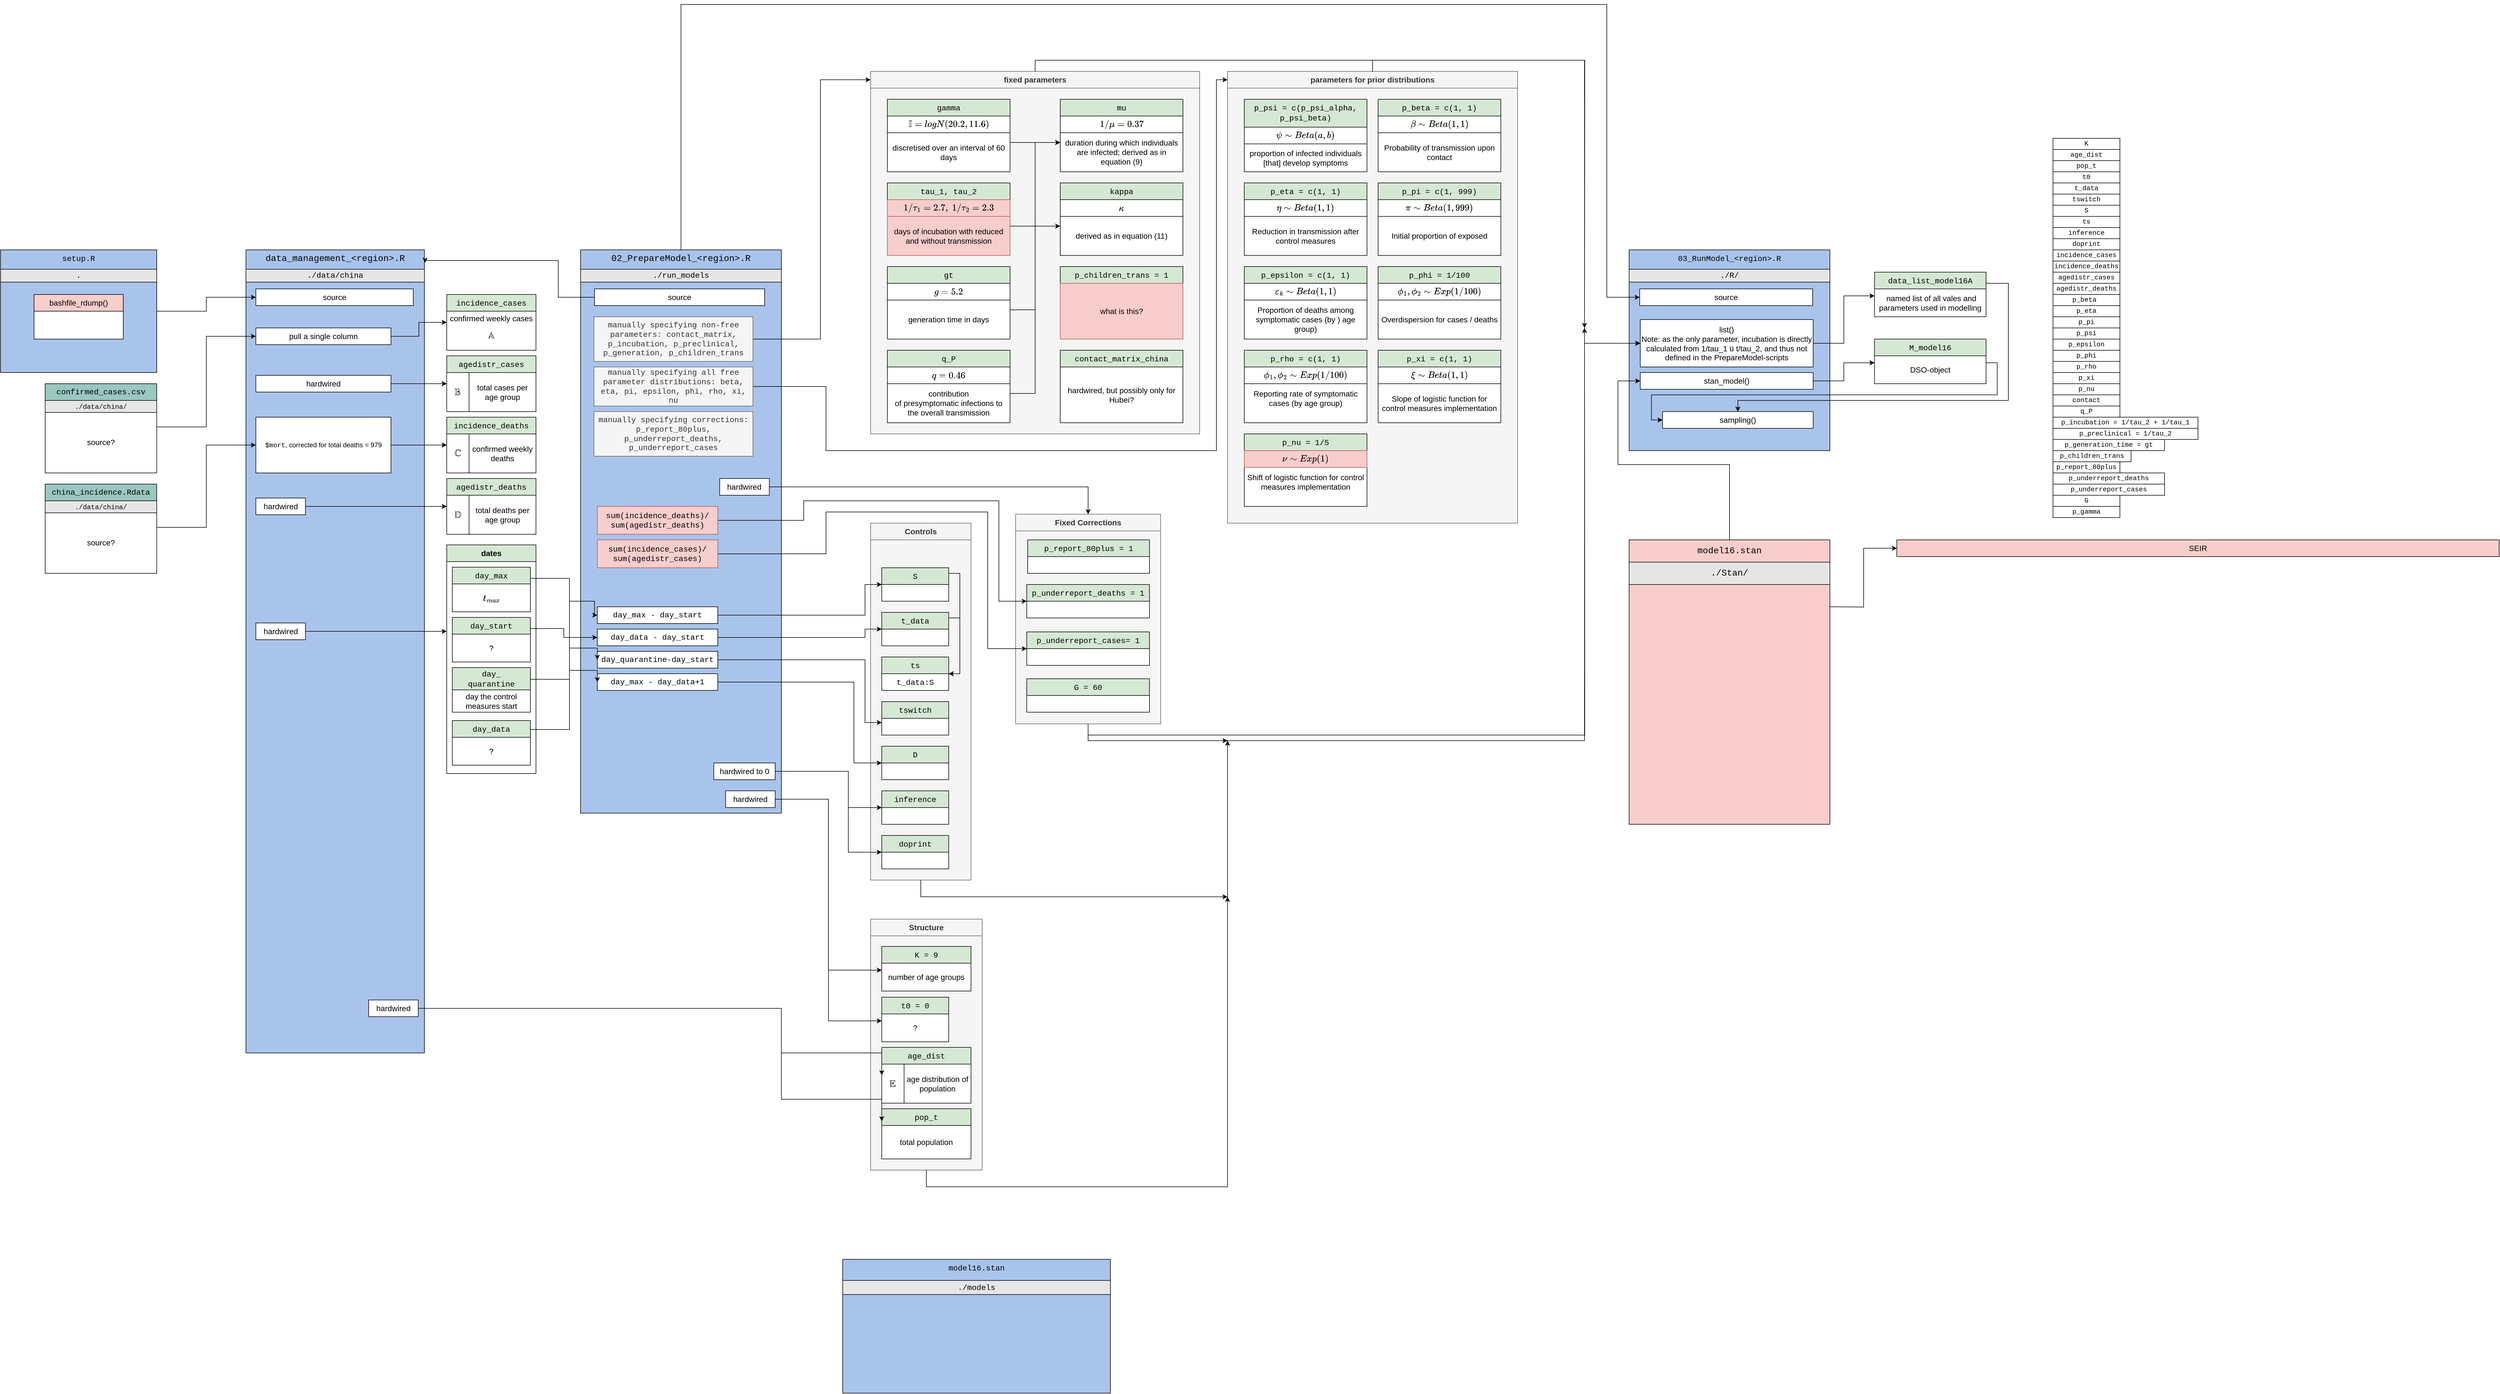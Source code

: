 <mxfile version="13.3.1" type="device"><diagram id="QYAanfhB8oqbfXUJLeS9" name="Scripts"><mxGraphModel dx="1437" dy="1121" grid="1" gridSize="10" guides="1" tooltips="1" connect="1" arrows="1" fold="1" page="1" pageScale="1" pageWidth="827" pageHeight="1169" math="1" shadow="0"><root><mxCell id="yofd8MOPVb742a3X9-kH-0"/><mxCell id="yofd8MOPVb742a3X9-kH-1" parent="yofd8MOPVb742a3X9-kH-0"/><mxCell id="ljaDsPH0qbC4uRub5pAr-5" value="" style="group;fillColor=#E6E6E6;fontFamily=Courier New;fontSize=16;" parent="yofd8MOPVb742a3X9-kH-1" vertex="1" connectable="0"><mxGeometry x="2960" y="640" width="360" height="220" as="geometry"/></mxCell><mxCell id="ljaDsPH0qbC4uRub5pAr-6" value="&lt;font face=&quot;Courier New&quot;&gt;03_RunModel_&amp;lt;region&amp;gt;.R&lt;/font&gt;" style="rounded=0;whiteSpace=wrap;html=1;fillColor=#A9C4EB;container=1;verticalAlign=top;fontSize=14;" parent="yofd8MOPVb742a3X9-kH-1" vertex="1"><mxGeometry x="2960" y="640" width="360" height="360" as="geometry"><mxRectangle x="1940" y="70" width="150" height="30" as="alternateBounds"/></mxGeometry></mxCell><mxCell id="ljaDsPH0qbC4uRub5pAr-36" value="stan_model()" style="rounded=0;whiteSpace=wrap;html=1;fillColor=#ffffff;fontSize=14;" parent="ljaDsPH0qbC4uRub5pAr-6" vertex="1"><mxGeometry x="20" y="220" width="310" height="30" as="geometry"/></mxCell><mxCell id="0B9xFmfc03IApgAfpvHd-259" value="sampling()" style="rounded=0;whiteSpace=wrap;html=1;fillColor=#ffffff;fontSize=14;" parent="ljaDsPH0qbC4uRub5pAr-6" vertex="1"><mxGeometry x="60" y="290" width="270" height="30" as="geometry"/></mxCell><mxCell id="ljaDsPH0qbC4uRub5pAr-7" value="&lt;font style=&quot;font-size: 14px&quot; face=&quot;Courier New&quot;&gt;./R/&lt;/font&gt;" style="rounded=0;whiteSpace=wrap;html=1;fillColor=#E6E6E6;" parent="yofd8MOPVb742a3X9-kH-1" vertex="1"><mxGeometry x="2960" y="674.74" width="360.0" height="23.16" as="geometry"/></mxCell><mxCell id="ljaDsPH0qbC4uRub5pAr-10" value="source" style="rounded=0;whiteSpace=wrap;html=1;fillColor=#ffffff;fontSize=14;" parent="yofd8MOPVb742a3X9-kH-1" vertex="1"><mxGeometry x="2979" y="710" width="310" height="30" as="geometry"/></mxCell><mxCell id="ljaDsPH0qbC4uRub5pAr-18" value="list()&lt;br&gt;Note: as the only parameter, incubation is directly calculated from 1/tau_1 ü t/tau_2, and thus not defined in the PrepareModel-scripts" style="rounded=0;whiteSpace=wrap;html=1;fillColor=#ffffff;fontSize=14;" parent="yofd8MOPVb742a3X9-kH-1" vertex="1"><mxGeometry x="2980" y="765" width="310" height="85" as="geometry"/></mxCell><mxCell id="yofd8MOPVb742a3X9-kH-4" value="&lt;b&gt;dates&lt;/b&gt;" style="rounded=0;whiteSpace=wrap;html=1;fillColor=#D5E8D4;fontSize=14;container=1;verticalAlign=top;" parent="yofd8MOPVb742a3X9-kH-1" vertex="1"><mxGeometry x="840" y="1169" width="160" height="310" as="geometry"><mxRectangle width="160" height="30" as="alternateBounds"/></mxGeometry></mxCell><mxCell id="yofd8MOPVb742a3X9-kH-5" value="&lt;span style=&quot;font-size: 14px&quot;&gt;&lt;br style=&quot;font-size: 14px&quot;&gt;&lt;/span&gt;" style="rounded=0;whiteSpace=wrap;html=1;fillColor=#ffffff;fontSize=14;verticalAlign=middle;" parent="yofd8MOPVb742a3X9-kH-1" vertex="1"><mxGeometry x="840" y="1199" width="160" height="380" as="geometry"/></mxCell><mxCell id="yofd8MOPVb742a3X9-kH-6" value="" style="group;fillColor=#ffffff;fontSize=14;" parent="yofd8MOPVb742a3X9-kH-1" vertex="1" connectable="0"><mxGeometry x="850" y="1209" width="140" height="80" as="geometry"/></mxCell><mxCell id="yofd8MOPVb742a3X9-kH-7" value="" style="group" parent="yofd8MOPVb742a3X9-kH-6" vertex="1" connectable="0"><mxGeometry width="140" height="80" as="geometry"/></mxCell><mxCell id="yofd8MOPVb742a3X9-kH-8" value="" style="group" parent="yofd8MOPVb742a3X9-kH-7" vertex="1" connectable="0"><mxGeometry width="140" height="80" as="geometry"/></mxCell><mxCell id="yofd8MOPVb742a3X9-kH-9" value="&lt;font face=&quot;Courier New&quot;&gt;day_max&lt;/font&gt;" style="rounded=0;whiteSpace=wrap;html=1;fillColor=#D5E8D4;fontSize=14;container=1;verticalAlign=top;" parent="yofd8MOPVb742a3X9-kH-8" vertex="1"><mxGeometry width="140" height="80" as="geometry"><mxRectangle width="120" height="30" as="alternateBounds"/></mxGeometry></mxCell><mxCell id="yofd8MOPVb742a3X9-kH-10" value="$$t_{max}$$" style="rounded=0;whiteSpace=wrap;html=1;fillColor=#ffffff;fontSize=14;" parent="yofd8MOPVb742a3X9-kH-9" vertex="1"><mxGeometry y="30" width="140" height="50" as="geometry"/></mxCell><mxCell id="yofd8MOPVb742a3X9-kH-24" value="" style="group" parent="yofd8MOPVb742a3X9-kH-1" vertex="1" connectable="0"><mxGeometry x="1600" y="1840" width="200" height="450" as="geometry"/></mxCell><mxCell id="yofd8MOPVb742a3X9-kH-25" value="" style="group" parent="yofd8MOPVb742a3X9-kH-24" vertex="1" connectable="0"><mxGeometry width="200" height="450" as="geometry"/></mxCell><mxCell id="yofd8MOPVb742a3X9-kH-26" value="" style="rounded=0;whiteSpace=wrap;html=1;strokeColor=#666666;fillColor=#f5f5f5;fontFamily=Helvetica;fontSize=14;fontColor=#333333;verticalAlign=top;fontStyle=1" parent="yofd8MOPVb742a3X9-kH-25" vertex="1"><mxGeometry width="200" height="450" as="geometry"/></mxCell><mxCell id="yofd8MOPVb742a3X9-kH-27" value="Structure" style="rounded=0;whiteSpace=wrap;html=1;strokeColor=#666666;fillColor=#f5f5f5;fontFamily=Helvetica;fontSize=14;fontColor=#333333;verticalAlign=top;fontStyle=1" parent="yofd8MOPVb742a3X9-kH-25" vertex="1"><mxGeometry width="200" height="30" as="geometry"/></mxCell><mxCell id="yofd8MOPVb742a3X9-kH-28" value="" style="group" parent="yofd8MOPVb742a3X9-kH-25" vertex="1" connectable="0"><mxGeometry x="20" y="340" width="160" height="90" as="geometry"/></mxCell><mxCell id="yofd8MOPVb742a3X9-kH-29" value="&lt;font face=&quot;Courier New&quot;&gt;pop_t&lt;/font&gt;" style="rounded=0;whiteSpace=wrap;html=1;fillColor=#D5E8D4;fontSize=14;container=1;verticalAlign=top;" parent="yofd8MOPVb742a3X9-kH-28" vertex="1"><mxGeometry width="160" height="90.0" as="geometry"><mxRectangle width="120" height="30" as="alternateBounds"/></mxGeometry></mxCell><mxCell id="yofd8MOPVb742a3X9-kH-30" value="total population" style="rounded=0;whiteSpace=wrap;html=1;fillColor=#ffffff;fontSize=14;" parent="yofd8MOPVb742a3X9-kH-28" vertex="1"><mxGeometry y="30" width="160" height="60" as="geometry"/></mxCell><mxCell id="yofd8MOPVb742a3X9-kH-31" value="" style="group" parent="yofd8MOPVb742a3X9-kH-25" vertex="1" connectable="0"><mxGeometry x="20" y="49" width="160" height="100" as="geometry"/></mxCell><mxCell id="yofd8MOPVb742a3X9-kH-32" value="&lt;font face=&quot;Courier New&quot;&gt;K = 9&lt;/font&gt;" style="rounded=0;whiteSpace=wrap;html=1;fillColor=#D5E8D4;fontSize=14;container=1;verticalAlign=top;" parent="yofd8MOPVb742a3X9-kH-31" vertex="1"><mxGeometry width="160" height="80" as="geometry"><mxRectangle width="120" height="30" as="alternateBounds"/></mxGeometry></mxCell><mxCell id="yofd8MOPVb742a3X9-kH-33" value="number of age groups" style="rounded=0;whiteSpace=wrap;html=1;fillColor=#ffffff;fontSize=14;" parent="yofd8MOPVb742a3X9-kH-31" vertex="1"><mxGeometry y="30" width="160" height="50" as="geometry"/></mxCell><mxCell id="yofd8MOPVb742a3X9-kH-34" value="" style="group" parent="yofd8MOPVb742a3X9-kH-25" vertex="1" connectable="0"><mxGeometry x="20" y="230" width="160" height="100" as="geometry"/></mxCell><mxCell id="yofd8MOPVb742a3X9-kH-35" value="" style="group" parent="yofd8MOPVb742a3X9-kH-34" vertex="1" connectable="0"><mxGeometry width="160" height="100" as="geometry"/></mxCell><mxCell id="yofd8MOPVb742a3X9-kH-36" value="" style="group" parent="yofd8MOPVb742a3X9-kH-35" vertex="1" connectable="0"><mxGeometry width="160" height="100" as="geometry"/></mxCell><mxCell id="yofd8MOPVb742a3X9-kH-37" value="&lt;font face=&quot;Courier New&quot;&gt;age_dist&lt;/font&gt;" style="rounded=0;whiteSpace=wrap;html=1;fillColor=#D5E8D4;fontSize=14;container=1;verticalAlign=top;" parent="yofd8MOPVb742a3X9-kH-36" vertex="1"><mxGeometry width="160.0" height="100" as="geometry"><mxRectangle width="160" height="30" as="alternateBounds"/></mxGeometry></mxCell><mxCell id="yofd8MOPVb742a3X9-kH-38" value="&lt;span style=&quot;font-size: 14px&quot;&gt;age distribution of population&lt;br style=&quot;font-size: 14px&quot;&gt;&lt;/span&gt;" style="rounded=0;whiteSpace=wrap;html=1;fillColor=#ffffff;fontSize=14;verticalAlign=middle;" parent="yofd8MOPVb742a3X9-kH-37" vertex="1"><mxGeometry x="39.998" y="30" width="120" height="70" as="geometry"/></mxCell><mxCell id="yofd8MOPVb742a3X9-kH-39" value="&lt;span&gt;$$\mathbb{E}$$&lt;/span&gt;" style="rounded=0;whiteSpace=wrap;html=1;fillColor=#ffffff;fontSize=14;" parent="yofd8MOPVb742a3X9-kH-37" vertex="1"><mxGeometry y="30" width="40" height="70" as="geometry"/></mxCell><mxCell id="yofd8MOPVb742a3X9-kH-40" value="" style="group" parent="yofd8MOPVb742a3X9-kH-25" vertex="1" connectable="0"><mxGeometry x="20" y="140" width="120" height="90" as="geometry"/></mxCell><mxCell id="yofd8MOPVb742a3X9-kH-41" value="&lt;font face=&quot;Courier New&quot;&gt;t0 = 0&lt;/font&gt;" style="rounded=0;whiteSpace=wrap;html=1;fillColor=#D5E8D4;fontSize=14;container=1;verticalAlign=top;" parent="yofd8MOPVb742a3X9-kH-40" vertex="1"><mxGeometry width="120" height="80" as="geometry"><mxRectangle width="120" height="30" as="alternateBounds"/></mxGeometry></mxCell><mxCell id="yofd8MOPVb742a3X9-kH-42" value="?" style="rounded=0;whiteSpace=wrap;html=1;fillColor=#ffffff;fontSize=14;" parent="yofd8MOPVb742a3X9-kH-40" vertex="1"><mxGeometry y="30" width="120" height="50" as="geometry"/></mxCell><mxCell id="ljaDsPH0qbC4uRub5pAr-23" style="edgeStyle=orthogonalEdgeStyle;rounded=0;orthogonalLoop=1;jettySize=auto;html=1;exitX=0.5;exitY=1;exitDx=0;exitDy=0;entryX=0;entryY=0.5;entryDx=0;entryDy=0;fontFamily=Courier New;fontSize=16;" parent="yofd8MOPVb742a3X9-kH-1" source="yofd8MOPVb742a3X9-kH-43" target="ljaDsPH0qbC4uRub5pAr-18" edge="1"><mxGeometry relative="1" as="geometry"><Array as="points"><mxPoint x="1690" y="1800"/><mxPoint x="2240" y="1800"/><mxPoint x="2240" y="1520"/><mxPoint x="2880" y="1520"/><mxPoint x="2880" y="807"/></Array></mxGeometry></mxCell><mxCell id="ljaDsPH0qbC4uRub5pAr-26" style="edgeStyle=orthogonalEdgeStyle;rounded=0;orthogonalLoop=1;jettySize=auto;html=1;exitX=0.5;exitY=1;exitDx=0;exitDy=0;fontFamily=Courier New;fontSize=16;" parent="yofd8MOPVb742a3X9-kH-1" source="yofd8MOPVb742a3X9-kH-43" edge="1"><mxGeometry relative="1" as="geometry"><mxPoint x="2240" y="1800" as="targetPoint"/><Array as="points"><mxPoint x="1690" y="1800"/></Array></mxGeometry></mxCell><mxCell id="yofd8MOPVb742a3X9-kH-43" value="" style="rounded=0;whiteSpace=wrap;html=1;strokeColor=#666666;fillColor=#f5f5f5;fontFamily=Helvetica;fontSize=14;fontColor=#333333;verticalAlign=top;fontStyle=1" parent="yofd8MOPVb742a3X9-kH-1" vertex="1"><mxGeometry x="1600" y="1160" width="180" height="610" as="geometry"/></mxCell><mxCell id="yofd8MOPVb742a3X9-kH-44" value="&lt;span style=&quot;font-family: &amp;#34;courier new&amp;#34; ; font-size: 16px&quot;&gt;02_PrepareModel_&amp;lt;region&amp;gt;.R&lt;/span&gt;" style="rounded=0;whiteSpace=wrap;html=1;fillColor=#A9C4EB;container=1;verticalAlign=top;fontSize=14;" parent="yofd8MOPVb742a3X9-kH-1" vertex="1"><mxGeometry x="1080" y="640" width="360" height="1010" as="geometry"><mxRectangle width="320" height="30" as="alternateBounds"/></mxGeometry></mxCell><mxCell id="yofd8MOPVb742a3X9-kH-45" value="hardwired" style="rounded=0;whiteSpace=wrap;html=1;fillColor=#ffffff;fontSize=14;" parent="yofd8MOPVb742a3X9-kH-44" vertex="1"><mxGeometry x="259.998" y="970" width="88.889" height="30" as="geometry"/></mxCell><mxCell id="yofd8MOPVb742a3X9-kH-46" value="hardwired to 0" style="rounded=0;whiteSpace=wrap;html=1;fillColor=#ffffff;fontSize=14;" parent="yofd8MOPVb742a3X9-kH-44" vertex="1"><mxGeometry x="238.89" y="920" width="110" height="30" as="geometry"/></mxCell><mxCell id="yofd8MOPVb742a3X9-kH-47" value="hardwired" style="rounded=0;whiteSpace=wrap;html=1;fillColor=#ffffff;fontSize=14;" parent="yofd8MOPVb742a3X9-kH-44" vertex="1"><mxGeometry x="249.448" y="410" width="88.889" height="30" as="geometry"/></mxCell><mxCell id="PznFmdSjmJgukZ_fx1kL-0" value="&lt;font style=&quot;font-size: 14px&quot;&gt;sum(incidence_cases)/&lt;br&gt;sum(agedistr_cases)&lt;/font&gt;" style="rounded=0;whiteSpace=wrap;html=1;fontFamily=Courier New;fillColor=#f8cecc;strokeColor=#b85450;" parent="yofd8MOPVb742a3X9-kH-44" vertex="1"><mxGeometry x="30" y="520" width="216" height="50" as="geometry"/></mxCell><mxCell id="PznFmdSjmJgukZ_fx1kL-1" value="&lt;font style=&quot;font-size: 14px&quot;&gt;sum(incidence_deaths)/&lt;br&gt;sum(agedistr_deaths)&lt;/font&gt;" style="rounded=0;whiteSpace=wrap;html=1;fontFamily=Courier New;fillColor=#f8cecc;strokeColor=#b85450;" parent="yofd8MOPVb742a3X9-kH-44" vertex="1"><mxGeometry x="30" y="460" width="216" height="50" as="geometry"/></mxCell><mxCell id="yofd8MOPVb742a3X9-kH-224" value="&lt;font style=&quot;font-size: 14px&quot;&gt;day_max - day_start&lt;/font&gt;" style="rounded=0;whiteSpace=wrap;html=1;fontFamily=Courier New;" parent="yofd8MOPVb742a3X9-kH-44" vertex="1"><mxGeometry x="30" y="640" width="216" height="30" as="geometry"/></mxCell><mxCell id="yofd8MOPVb742a3X9-kH-225" value="&lt;font style=&quot;font-size: 14px&quot;&gt;day_data - day_start&lt;/font&gt;" style="rounded=0;whiteSpace=wrap;html=1;fontFamily=Courier New;" parent="yofd8MOPVb742a3X9-kH-44" vertex="1"><mxGeometry x="30" y="680" width="216" height="30" as="geometry"/></mxCell><mxCell id="yofd8MOPVb742a3X9-kH-226" value="&lt;font style=&quot;font-size: 14px&quot;&gt;day_quarantine-day_start&lt;/font&gt;" style="rounded=0;whiteSpace=wrap;html=1;fontFamily=Courier New;" parent="yofd8MOPVb742a3X9-kH-44" vertex="1"><mxGeometry x="30" y="720" width="216" height="30" as="geometry"/></mxCell><mxCell id="yofd8MOPVb742a3X9-kH-227" value="&lt;font style=&quot;font-size: 14px&quot;&gt;day_max - day_data+1&lt;/font&gt;" style="rounded=0;whiteSpace=wrap;html=1;fontFamily=Courier New;" parent="yofd8MOPVb742a3X9-kH-44" vertex="1"><mxGeometry x="30" y="760" width="216" height="30" as="geometry"/></mxCell><mxCell id="yofd8MOPVb742a3X9-kH-48" value="&lt;span style=&quot;font-family: &amp;#34;courier new&amp;#34; ; font-size: 16px&quot;&gt;data_management_&amp;lt;region&amp;gt;.R&lt;/span&gt;" style="rounded=0;whiteSpace=wrap;html=1;fillColor=#A9C4EB;container=1;verticalAlign=top;fontSize=14;" parent="yofd8MOPVb742a3X9-kH-1" vertex="1"><mxGeometry x="480" y="640" width="320" height="1440" as="geometry"><mxRectangle width="320" height="30" as="alternateBounds"/></mxGeometry></mxCell><mxCell id="yofd8MOPVb742a3X9-kH-49" value="hardwired" style="rounded=0;whiteSpace=wrap;html=1;fillColor=#ffffff;fontSize=14;" parent="yofd8MOPVb742a3X9-kH-48" vertex="1"><mxGeometry x="219.998" y="1345" width="88.889" height="30" as="geometry"/></mxCell><mxCell id="yofd8MOPVb742a3X9-kH-50" value="hardwired" style="rounded=0;whiteSpace=wrap;html=1;fillColor=#ffffff;fontSize=14;" parent="yofd8MOPVb742a3X9-kH-48" vertex="1"><mxGeometry x="17.778" y="669" width="88.889" height="30" as="geometry"/></mxCell><mxCell id="yofd8MOPVb742a3X9-kH-11" value="" style="group;fillColor=#ffffff;fontSize=14;" parent="yofd8MOPVb742a3X9-kH-1" vertex="1" connectable="0"><mxGeometry x="850" y="1299" width="140" height="80" as="geometry"/></mxCell><mxCell id="yofd8MOPVb742a3X9-kH-12" value="" style="group" parent="yofd8MOPVb742a3X9-kH-11" vertex="1" connectable="0"><mxGeometry width="140" height="80" as="geometry"/></mxCell><mxCell id="yofd8MOPVb742a3X9-kH-13" value="" style="group" parent="yofd8MOPVb742a3X9-kH-12" vertex="1" connectable="0"><mxGeometry width="140" height="80" as="geometry"/></mxCell><mxCell id="yofd8MOPVb742a3X9-kH-14" value="&lt;font face=&quot;Courier New&quot;&gt;day_start&lt;/font&gt;" style="rounded=0;whiteSpace=wrap;html=1;fillColor=#D5E8D4;fontSize=14;container=1;verticalAlign=top;" parent="yofd8MOPVb742a3X9-kH-13" vertex="1"><mxGeometry width="140" height="80" as="geometry"><mxRectangle width="120" height="30" as="alternateBounds"/></mxGeometry></mxCell><mxCell id="yofd8MOPVb742a3X9-kH-15" value="?" style="rounded=0;whiteSpace=wrap;html=1;fillColor=#ffffff;fontSize=14;" parent="yofd8MOPVb742a3X9-kH-14" vertex="1"><mxGeometry y="30" width="140" height="50" as="geometry"/></mxCell><mxCell id="yofd8MOPVb742a3X9-kH-51" value="&lt;font face=&quot;Courier New&quot;&gt;setup.R&lt;/font&gt;" style="rounded=0;whiteSpace=wrap;html=1;fillColor=#A9C4EB;container=1;verticalAlign=top;fontSize=14;" parent="yofd8MOPVb742a3X9-kH-1" vertex="1"><mxGeometry x="40" y="640" width="280" height="220" as="geometry"><mxRectangle x="10" y="650" width="150" height="30" as="alternateBounds"/></mxGeometry></mxCell><mxCell id="yofd8MOPVb742a3X9-kH-52" value="&lt;font style=&quot;font-size: 14px&quot; face=&quot;Courier New&quot;&gt;.&lt;/font&gt;" style="rounded=0;whiteSpace=wrap;html=1;fillColor=#E6E6E6;" parent="yofd8MOPVb742a3X9-kH-51" vertex="1"><mxGeometry y="34.74" width="280" height="23.16" as="geometry"/></mxCell><mxCell id="yofd8MOPVb742a3X9-kH-53" value="bashfile_rdump()" style="rounded=0;whiteSpace=wrap;html=1;fillColor=#F8CECC;fontSize=14;container=1;verticalAlign=top;" parent="yofd8MOPVb742a3X9-kH-51" vertex="1"><mxGeometry x="60" y="80" width="160" height="80" as="geometry"><mxRectangle width="160" height="30" as="alternateBounds"/></mxGeometry></mxCell><mxCell id="yofd8MOPVb742a3X9-kH-54" value="" style="rounded=0;whiteSpace=wrap;html=1;fillColor=#ffffff;fontSize=14;" parent="yofd8MOPVb742a3X9-kH-53" vertex="1"><mxGeometry y="30" width="160" height="50" as="geometry"/></mxCell><mxCell id="yofd8MOPVb742a3X9-kH-55" value="&lt;font face=&quot;Courier New&quot;&gt;incidence_cases&lt;/font&gt;" style="rounded=0;whiteSpace=wrap;html=1;fillColor=#D5E8D4;fontSize=14;container=1;verticalAlign=top;" parent="yofd8MOPVb742a3X9-kH-1" vertex="1"><mxGeometry x="840" y="720" width="160" height="100" as="geometry"><mxRectangle x="470" y="980" width="120" height="30" as="alternateBounds"/></mxGeometry></mxCell><mxCell id="yofd8MOPVb742a3X9-kH-56" value="confirmed weekly cases&lt;br&gt;$$\mathbb{A}$$" style="rounded=0;whiteSpace=wrap;html=1;fillColor=#ffffff;fontSize=14;" parent="yofd8MOPVb742a3X9-kH-55" vertex="1"><mxGeometry y="30" width="160" height="70" as="geometry"/></mxCell><mxCell id="yofd8MOPVb742a3X9-kH-57" value="" style="group" parent="yofd8MOPVb742a3X9-kH-1" vertex="1" connectable="0"><mxGeometry x="840" y="1050" width="160" height="100" as="geometry"/></mxCell><mxCell id="yofd8MOPVb742a3X9-kH-58" value="" style="group" parent="yofd8MOPVb742a3X9-kH-57" vertex="1" connectable="0"><mxGeometry width="160" height="100" as="geometry"/></mxCell><mxCell id="yofd8MOPVb742a3X9-kH-59" value="&lt;font face=&quot;Courier New&quot;&gt;agedistr_deaths&lt;/font&gt;" style="rounded=0;whiteSpace=wrap;html=1;fillColor=#D5E8D4;fontSize=14;container=1;verticalAlign=top;" parent="yofd8MOPVb742a3X9-kH-58" vertex="1"><mxGeometry width="160.0" height="100" as="geometry"><mxRectangle width="160" height="30" as="alternateBounds"/></mxGeometry></mxCell><mxCell id="yofd8MOPVb742a3X9-kH-60" value="&lt;span style=&quot;font-size: 14px&quot;&gt;total deaths per age group&lt;br style=&quot;font-size: 14px&quot;&gt;&lt;/span&gt;" style="rounded=0;whiteSpace=wrap;html=1;fillColor=#ffffff;fontSize=14;verticalAlign=middle;" parent="yofd8MOPVb742a3X9-kH-59" vertex="1"><mxGeometry x="39.998" y="30" width="120" height="70" as="geometry"/></mxCell><mxCell id="yofd8MOPVb742a3X9-kH-61" value="&lt;span&gt;$$\mathbb{D}$$&lt;/span&gt;" style="rounded=0;whiteSpace=wrap;html=1;fillColor=#ffffff;fontSize=14;" parent="yofd8MOPVb742a3X9-kH-59" vertex="1"><mxGeometry y="30" width="40" height="70" as="geometry"/></mxCell><mxCell id="yofd8MOPVb742a3X9-kH-62" value="" style="group" parent="yofd8MOPVb742a3X9-kH-1" vertex="1" connectable="0"><mxGeometry x="840" y="940" width="160" height="100" as="geometry"/></mxCell><mxCell id="yofd8MOPVb742a3X9-kH-63" value="" style="group" parent="yofd8MOPVb742a3X9-kH-62" vertex="1" connectable="0"><mxGeometry width="160" height="100" as="geometry"/></mxCell><mxCell id="yofd8MOPVb742a3X9-kH-64" value="&lt;font face=&quot;Courier New&quot;&gt;incidence_deaths&lt;/font&gt;" style="rounded=0;whiteSpace=wrap;html=1;fillColor=#D5E8D4;fontSize=14;container=1;verticalAlign=top;" parent="yofd8MOPVb742a3X9-kH-63" vertex="1"><mxGeometry width="160.0" height="100" as="geometry"><mxRectangle width="160" height="30" as="alternateBounds"/></mxGeometry></mxCell><mxCell id="yofd8MOPVb742a3X9-kH-65" value="&lt;span style=&quot;font-size: 14px&quot;&gt;confirmed weekly deaths&lt;br style=&quot;font-size: 14px&quot;&gt;&lt;/span&gt;" style="rounded=0;whiteSpace=wrap;html=1;fillColor=#ffffff;fontSize=14;verticalAlign=middle;" parent="yofd8MOPVb742a3X9-kH-64" vertex="1"><mxGeometry x="39.998" y="30" width="120" height="70" as="geometry"/></mxCell><mxCell id="yofd8MOPVb742a3X9-kH-66" value="&lt;span&gt;$$\mathbb{C}$$&lt;/span&gt;" style="rounded=0;whiteSpace=wrap;html=1;fillColor=#ffffff;fontSize=14;" parent="yofd8MOPVb742a3X9-kH-64" vertex="1"><mxGeometry y="30" width="40" height="70" as="geometry"/></mxCell><mxCell id="yofd8MOPVb742a3X9-kH-16" value="" style="group;fillColor=#ffffff;fontSize=14;" parent="yofd8MOPVb742a3X9-kH-1" vertex="1" connectable="0"><mxGeometry x="850" y="1389" width="140" height="80" as="geometry"/></mxCell><mxCell id="yofd8MOPVb742a3X9-kH-21" value="" style="group;fillColor=#ffffff;fontSize=14;" parent="yofd8MOPVb742a3X9-kH-1" vertex="1" connectable="0"><mxGeometry x="850" y="1484" width="140" height="80" as="geometry"/></mxCell><mxCell id="yofd8MOPVb742a3X9-kH-22" value="&lt;font face=&quot;Courier New&quot;&gt;day_data&lt;/font&gt;" style="rounded=0;whiteSpace=wrap;html=1;fillColor=#D5E8D4;fontSize=14;container=0;verticalAlign=top;" parent="yofd8MOPVb742a3X9-kH-21" vertex="1"><mxGeometry width="140" height="80" as="geometry"><mxRectangle width="120" height="30" as="alternateBounds"/></mxGeometry></mxCell><mxCell id="yofd8MOPVb742a3X9-kH-23" value="?" style="rounded=0;whiteSpace=wrap;html=1;fillColor=#ffffff;fontSize=14;" parent="yofd8MOPVb742a3X9-kH-21" vertex="1"><mxGeometry y="30" width="140" height="50" as="geometry"/></mxCell><mxCell id="yofd8MOPVb742a3X9-kH-67" value="" style="group" parent="yofd8MOPVb742a3X9-kH-1" vertex="1" connectable="0"><mxGeometry x="840" y="830" width="160" height="100" as="geometry"/></mxCell><mxCell id="yofd8MOPVb742a3X9-kH-68" value="&lt;font face=&quot;Courier New&quot;&gt;agedistr_cases&lt;/font&gt;" style="rounded=0;whiteSpace=wrap;html=1;fillColor=#D5E8D4;fontSize=14;container=1;verticalAlign=top;" parent="yofd8MOPVb742a3X9-kH-67" vertex="1"><mxGeometry width="160" height="100" as="geometry"><mxRectangle x="470" y="980" width="120" height="30" as="alternateBounds"/></mxGeometry></mxCell><mxCell id="yofd8MOPVb742a3X9-kH-69" value="&lt;span style=&quot;font-size: 14px&quot;&gt;total cases per age group&lt;br style=&quot;font-size: 14px&quot;&gt;&lt;/span&gt;" style="rounded=0;whiteSpace=wrap;html=1;fillColor=#ffffff;fontSize=14;verticalAlign=middle;" parent="yofd8MOPVb742a3X9-kH-68" vertex="1"><mxGeometry x="40" y="30" width="120" height="70" as="geometry"/></mxCell><mxCell id="yofd8MOPVb742a3X9-kH-70" value="&lt;span&gt;$$\mathbb{B}$$&lt;/span&gt;" style="rounded=0;whiteSpace=wrap;html=1;fillColor=#ffffff;fontSize=14;" parent="yofd8MOPVb742a3X9-kH-67" vertex="1"><mxGeometry y="30" width="40" height="70" as="geometry"/></mxCell><mxCell id="yofd8MOPVb742a3X9-kH-71" style="edgeStyle=orthogonalEdgeStyle;rounded=0;orthogonalLoop=1;jettySize=auto;html=1;exitX=1;exitY=0.5;exitDx=0;exitDy=0;entryX=0;entryY=0.5;entryDx=0;entryDy=0;fontSize=14;" parent="yofd8MOPVb742a3X9-kH-1" source="yofd8MOPVb742a3X9-kH-101" target="yofd8MOPVb742a3X9-kH-68" edge="1"><mxGeometry relative="1" as="geometry"/></mxCell><mxCell id="PznFmdSjmJgukZ_fx1kL-2" value="" style="group" parent="yofd8MOPVb742a3X9-kH-1" vertex="1" connectable="0"><mxGeometry x="850" y="1389" width="140" height="80" as="geometry"/></mxCell><mxCell id="yofd8MOPVb742a3X9-kH-19" value="&lt;font face=&quot;Courier New&quot;&gt;day_&lt;br&gt;quarantine&lt;/font&gt;" style="rounded=0;whiteSpace=wrap;html=1;fillColor=#D5E8D4;fontSize=14;container=1;verticalAlign=middle;" parent="PznFmdSjmJgukZ_fx1kL-2" vertex="1"><mxGeometry width="140" height="40" as="geometry"><mxRectangle width="120" height="30" as="alternateBounds"/></mxGeometry></mxCell><mxCell id="yofd8MOPVb742a3X9-kH-20" value="day the control measures start" style="rounded=0;whiteSpace=wrap;html=1;fillColor=#ffffff;fontSize=14;" parent="PznFmdSjmJgukZ_fx1kL-2" vertex="1"><mxGeometry y="40" width="140" height="40" as="geometry"/></mxCell><mxCell id="yofd8MOPVb742a3X9-kH-72" style="edgeStyle=orthogonalEdgeStyle;rounded=0;orthogonalLoop=1;jettySize=auto;html=1;exitX=1;exitY=0.5;exitDx=0;exitDy=0;fontSize=14;" parent="yofd8MOPVb742a3X9-kH-1" source="yofd8MOPVb742a3X9-kH-102" target="yofd8MOPVb742a3X9-kH-64" edge="1"><mxGeometry relative="1" as="geometry"><mxPoint x="597.5" y="1010" as="targetPoint"/></mxGeometry></mxCell><mxCell id="yofd8MOPVb742a3X9-kH-73" style="edgeStyle=orthogonalEdgeStyle;rounded=0;orthogonalLoop=1;jettySize=auto;html=1;exitX=1;exitY=0.5;exitDx=0;exitDy=0;fontSize=14;" parent="yofd8MOPVb742a3X9-kH-1" source="yofd8MOPVb742a3X9-kH-103" target="yofd8MOPVb742a3X9-kH-59" edge="1"><mxGeometry relative="1" as="geometry"/></mxCell><mxCell id="yofd8MOPVb742a3X9-kH-74" style="edgeStyle=orthogonalEdgeStyle;rounded=0;orthogonalLoop=1;jettySize=auto;html=1;exitX=1;exitY=0.5;exitDx=0;exitDy=0;fontSize=14;" parent="yofd8MOPVb742a3X9-kH-1" source="yofd8MOPVb742a3X9-kH-50" target="yofd8MOPVb742a3X9-kH-4" edge="1"><mxGeometry relative="1" as="geometry"/></mxCell><mxCell id="yofd8MOPVb742a3X9-kH-75" style="edgeStyle=orthogonalEdgeStyle;rounded=0;orthogonalLoop=1;jettySize=auto;html=1;exitX=1;exitY=0.5;exitDx=0;exitDy=0;entryX=0;entryY=0.5;entryDx=0;entryDy=0;fontSize=14;" parent="yofd8MOPVb742a3X9-kH-1" edge="1"><mxGeometry relative="1" as="geometry"><mxPoint x="740" y="880" as="sourcePoint"/><mxPoint x="840" y="880" as="targetPoint"/></mxGeometry></mxCell><mxCell id="yofd8MOPVb742a3X9-kH-76" style="edgeStyle=orthogonalEdgeStyle;rounded=0;orthogonalLoop=1;jettySize=auto;html=1;exitX=1;exitY=0.5;exitDx=0;exitDy=0;fontSize=14;" parent="yofd8MOPVb742a3X9-kH-1" edge="1"><mxGeometry relative="1" as="geometry"><mxPoint x="740" y="990" as="sourcePoint"/><mxPoint x="840" y="990" as="targetPoint"/></mxGeometry></mxCell><mxCell id="yofd8MOPVb742a3X9-kH-77" style="edgeStyle=orthogonalEdgeStyle;rounded=0;orthogonalLoop=1;jettySize=auto;html=1;exitX=1;exitY=0.5;exitDx=0;exitDy=0;entryX=0;entryY=0.5;entryDx=0;entryDy=0;fontSize=14;" parent="yofd8MOPVb742a3X9-kH-1" source="yofd8MOPVb742a3X9-kH-51" target="yofd8MOPVb742a3X9-kH-100" edge="1"><mxGeometry relative="1" as="geometry"/></mxCell><mxCell id="yofd8MOPVb742a3X9-kH-78" value="confirmed_cases.csv" style="rounded=0;whiteSpace=wrap;html=1;fillColor=#9AC7BF;fontSize=14;verticalAlign=top;fontFamily=Courier New;container=1;" parent="yofd8MOPVb742a3X9-kH-1" vertex="1"><mxGeometry x="120" y="880" width="200" height="160" as="geometry"/></mxCell><mxCell id="yofd8MOPVb742a3X9-kH-79" value="source?" style="rounded=0;whiteSpace=wrap;html=1;fillColor=#ffffff;fontSize=14;" parent="yofd8MOPVb742a3X9-kH-78" vertex="1"><mxGeometry y="50" width="200" height="110" as="geometry"/></mxCell><mxCell id="yofd8MOPVb742a3X9-kH-80" value="&lt;font style=&quot;font-size: 12px;&quot; face=&quot;Courier New&quot;&gt;./&lt;/font&gt;&lt;span style=&quot;font-family: &amp;quot;courier new&amp;quot;; font-size: 12px;&quot;&gt;data/china/&lt;/span&gt;" style="rounded=0;whiteSpace=wrap;html=1;fillColor=#E6E6E6;fontSize=12;" parent="yofd8MOPVb742a3X9-kH-78" vertex="1"><mxGeometry y="30" width="200" height="21.54" as="geometry"/></mxCell><mxCell id="yofd8MOPVb742a3X9-kH-81" style="edgeStyle=orthogonalEdgeStyle;rounded=0;orthogonalLoop=1;jettySize=auto;html=1;exitX=1;exitY=0.25;exitDx=0;exitDy=0;entryX=0;entryY=0.5;entryDx=0;entryDy=0;fontFamily=Courier New;fontSize=12;" parent="yofd8MOPVb742a3X9-kH-1" source="yofd8MOPVb742a3X9-kH-79" target="yofd8MOPVb742a3X9-kH-104" edge="1"><mxGeometry relative="1" as="geometry"/></mxCell><mxCell id="yofd8MOPVb742a3X9-kH-82" style="edgeStyle=orthogonalEdgeStyle;rounded=0;orthogonalLoop=1;jettySize=auto;html=1;exitX=1;exitY=0.5;exitDx=0;exitDy=0;entryX=0;entryY=0.5;entryDx=0;entryDy=0;fontFamily=Courier New;fontSize=12;" parent="yofd8MOPVb742a3X9-kH-1" source="yofd8MOPVb742a3X9-kH-104" target="yofd8MOPVb742a3X9-kH-55" edge="1"><mxGeometry relative="1" as="geometry"/></mxCell><mxCell id="yofd8MOPVb742a3X9-kH-83" value="china_incidence.Rdata" style="rounded=0;whiteSpace=wrap;html=1;fillColor=#9AC7BF;fontSize=14;verticalAlign=top;fontFamily=Courier New;container=1;" parent="yofd8MOPVb742a3X9-kH-1" vertex="1"><mxGeometry x="120" y="1060" width="200" height="160" as="geometry"/></mxCell><mxCell id="yofd8MOPVb742a3X9-kH-84" value="source?" style="rounded=0;whiteSpace=wrap;html=1;fillColor=#ffffff;fontSize=14;" parent="yofd8MOPVb742a3X9-kH-83" vertex="1"><mxGeometry y="50" width="200" height="110" as="geometry"/></mxCell><mxCell id="yofd8MOPVb742a3X9-kH-85" value="&lt;font style=&quot;font-size: 12px;&quot; face=&quot;Courier New&quot;&gt;./&lt;/font&gt;&lt;span style=&quot;font-family: &amp;quot;courier new&amp;quot;; font-size: 12px;&quot;&gt;data/china/&lt;/span&gt;" style="rounded=0;whiteSpace=wrap;html=1;fillColor=#E6E6E6;fontSize=12;" parent="yofd8MOPVb742a3X9-kH-83" vertex="1"><mxGeometry y="30" width="200" height="21.54" as="geometry"/></mxCell><mxCell id="yofd8MOPVb742a3X9-kH-86" style="edgeStyle=orthogonalEdgeStyle;rounded=0;orthogonalLoop=1;jettySize=auto;html=1;exitX=1;exitY=0.25;exitDx=0;exitDy=0;entryX=0;entryY=0.5;entryDx=0;entryDy=0;fontFamily=Courier New;fontSize=12;" parent="yofd8MOPVb742a3X9-kH-1" source="yofd8MOPVb742a3X9-kH-84" target="yofd8MOPVb742a3X9-kH-102" edge="1"><mxGeometry relative="1" as="geometry"/></mxCell><mxCell id="yofd8MOPVb742a3X9-kH-96" style="edgeStyle=orthogonalEdgeStyle;rounded=0;orthogonalLoop=1;jettySize=auto;html=1;exitX=0;exitY=0.5;exitDx=0;exitDy=0;entryX=1.003;entryY=0.016;entryDx=0;entryDy=0;entryPerimeter=0;fontFamily=Courier New;fontSize=12;" parent="yofd8MOPVb742a3X9-kH-1" source="yofd8MOPVb742a3X9-kH-109" target="yofd8MOPVb742a3X9-kH-48" edge="1"><mxGeometry relative="1" as="geometry"><Array as="points"><mxPoint x="1040" y="725"/><mxPoint x="1040" y="659"/></Array></mxGeometry></mxCell><mxCell id="yofd8MOPVb742a3X9-kH-97" value="&lt;font face=&quot;Courier New&quot;&gt;model16.stan&lt;/font&gt;" style="rounded=0;whiteSpace=wrap;html=1;fillColor=#A9C4EB;container=1;verticalAlign=top;fontSize=14;" parent="yofd8MOPVb742a3X9-kH-1" vertex="1"><mxGeometry x="1550" y="2450" width="480" height="240" as="geometry"><mxRectangle x="1940" y="70" width="150" height="30" as="alternateBounds"/></mxGeometry></mxCell><mxCell id="yofd8MOPVb742a3X9-kH-98" value="&lt;font style=&quot;font-size: 14px&quot; face=&quot;Courier New&quot;&gt;./models&lt;/font&gt;" style="rounded=0;whiteSpace=wrap;html=1;fillColor=#E6E6E6;" parent="yofd8MOPVb742a3X9-kH-97" vertex="1"><mxGeometry y="37.898" width="480" height="25.265" as="geometry"/></mxCell><mxCell id="yofd8MOPVb742a3X9-kH-99" value="&lt;span style=&quot;font-family: &amp;#34;courier new&amp;#34; ; font-size: 14px&quot;&gt;./data/china&lt;/span&gt;" style="rounded=0;whiteSpace=wrap;html=1;fillColor=#E6E6E6;" parent="yofd8MOPVb742a3X9-kH-1" vertex="1"><mxGeometry x="480" y="674.74" width="320" height="23.16" as="geometry"/></mxCell><mxCell id="yofd8MOPVb742a3X9-kH-100" value="source" style="rounded=0;whiteSpace=wrap;html=1;fillColor=#ffffff;fontSize=14;" parent="yofd8MOPVb742a3X9-kH-1" vertex="1"><mxGeometry x="497.78" y="710" width="282.22" height="30" as="geometry"/></mxCell><mxCell id="yofd8MOPVb742a3X9-kH-101" value="hardwired" style="rounded=0;whiteSpace=wrap;html=1;fillColor=#ffffff;fontSize=14;" parent="yofd8MOPVb742a3X9-kH-1" vertex="1"><mxGeometry x="497.78" y="865" width="242.22" height="30" as="geometry"/></mxCell><mxCell id="yofd8MOPVb742a3X9-kH-102" value="&lt;font face=&quot;Courier New&quot;&gt;$mort&lt;/font&gt;, corrected for total deaths = 979" style="rounded=0;whiteSpace=wrap;html=1;fillColor=#ffffff;gradientColor=none;" parent="yofd8MOPVb742a3X9-kH-1" vertex="1"><mxGeometry x="497.78" y="940" width="242.22" height="100" as="geometry"/></mxCell><mxCell id="yofd8MOPVb742a3X9-kH-103" value="hardwired" style="rounded=0;whiteSpace=wrap;html=1;fillColor=#ffffff;fontSize=14;" parent="yofd8MOPVb742a3X9-kH-1" vertex="1"><mxGeometry x="497.778" y="1085" width="88.889" height="30" as="geometry"/></mxCell><mxCell id="yofd8MOPVb742a3X9-kH-104" value="pull a single column" style="rounded=0;whiteSpace=wrap;html=1;fillColor=#ffffff;fontSize=14;" parent="yofd8MOPVb742a3X9-kH-1" vertex="1"><mxGeometry x="497.78" y="780" width="242.22" height="30" as="geometry"/></mxCell><mxCell id="yofd8MOPVb742a3X9-kH-105" style="edgeStyle=orthogonalEdgeStyle;rounded=0;orthogonalLoop=1;jettySize=auto;html=1;exitX=1;exitY=0.5;exitDx=0;exitDy=0;entryX=0;entryY=0.5;entryDx=0;entryDy=0;" parent="yofd8MOPVb742a3X9-kH-1" source="yofd8MOPVb742a3X9-kH-49" target="yofd8MOPVb742a3X9-kH-37" edge="1"><mxGeometry relative="1" as="geometry"><Array as="points"><mxPoint x="1440" y="2000"/><mxPoint x="1440" y="2080"/></Array></mxGeometry></mxCell><mxCell id="yofd8MOPVb742a3X9-kH-106" style="edgeStyle=orthogonalEdgeStyle;rounded=0;orthogonalLoop=1;jettySize=auto;html=1;exitX=1;exitY=0.5;exitDx=0;exitDy=0;entryX=0;entryY=0.25;entryDx=0;entryDy=0;" parent="yofd8MOPVb742a3X9-kH-1" source="yofd8MOPVb742a3X9-kH-49" target="yofd8MOPVb742a3X9-kH-29" edge="1"><mxGeometry relative="1" as="geometry"><Array as="points"><mxPoint x="1440" y="2000"/><mxPoint x="1440" y="2163"/></Array></mxGeometry></mxCell><mxCell id="yofd8MOPVb742a3X9-kH-107" style="edgeStyle=orthogonalEdgeStyle;rounded=0;orthogonalLoop=1;jettySize=auto;html=1;fontFamily=Courier New;entryX=0;entryY=0.5;entryDx=0;entryDy=0;" parent="yofd8MOPVb742a3X9-kH-1" target="yofd8MOPVb742a3X9-kH-224" edge="1"><mxGeometry relative="1" as="geometry"><Array as="points"><mxPoint x="1060" y="1500"/><mxPoint x="1060" y="1270"/><mxPoint x="1105" y="1270"/></Array><mxPoint x="990" y="1500" as="sourcePoint"/></mxGeometry></mxCell><mxCell id="yofd8MOPVb742a3X9-kH-108" value="&lt;span style=&quot;font-family: &amp;#34;courier new&amp;#34; ; font-size: 14px&quot;&gt;./run_models&lt;/span&gt;" style="rounded=0;whiteSpace=wrap;html=1;fillColor=#E6E6E6;" parent="yofd8MOPVb742a3X9-kH-1" vertex="1"><mxGeometry x="1080" y="674.74" width="360" height="23.16" as="geometry"/></mxCell><mxCell id="yofd8MOPVb742a3X9-kH-109" value="source" style="rounded=0;whiteSpace=wrap;html=1;fillColor=#ffffff;fontSize=14;" parent="yofd8MOPVb742a3X9-kH-1" vertex="1"><mxGeometry x="1105" y="710" width="305" height="30" as="geometry"/></mxCell><mxCell id="yofd8MOPVb742a3X9-kH-110" value="manually specifying non-free parameters: contact_matrix, p_incubation, p_preclinical, p_generation, p_children_trans" style="rounded=0;whiteSpace=wrap;html=1;strokeColor=#666666;fillColor=#f5f5f5;fontFamily=Courier New;fontSize=14;fontColor=#333333;" parent="yofd8MOPVb742a3X9-kH-1" vertex="1"><mxGeometry x="1104" y="760" width="285" height="80" as="geometry"/></mxCell><mxCell id="yofd8MOPVb742a3X9-kH-111" value="manually specifying corrections: p_report_80plus, p_underreport_deaths, p_underreport_cases" style="rounded=0;whiteSpace=wrap;html=1;strokeColor=#666666;fillColor=#f5f5f5;fontFamily=Courier New;fontSize=14;fontColor=#333333;" parent="yofd8MOPVb742a3X9-kH-1" vertex="1"><mxGeometry x="1104" y="930" width="285" height="80" as="geometry"/></mxCell><mxCell id="yofd8MOPVb742a3X9-kH-112" value="manually specifying all free parameter distributions: beta, eta, pi, epsilon, phi, rho, xi, nu" style="rounded=0;whiteSpace=wrap;html=1;strokeColor=#666666;fillColor=#f5f5f5;fontFamily=Courier New;fontSize=14;fontColor=#333333;" parent="yofd8MOPVb742a3X9-kH-1" vertex="1"><mxGeometry x="1104" y="850" width="285" height="70" as="geometry"/></mxCell><mxCell id="yofd8MOPVb742a3X9-kH-113" style="edgeStyle=orthogonalEdgeStyle;rounded=0;orthogonalLoop=1;jettySize=auto;html=1;exitX=0.5;exitY=1;exitDx=0;exitDy=0;strokeColor=#EA6B66;" parent="yofd8MOPVb742a3X9-kH-1" source="yofd8MOPVb742a3X9-kH-111" target="yofd8MOPVb742a3X9-kH-111" edge="1"><mxGeometry relative="1" as="geometry"/></mxCell><mxCell id="yofd8MOPVb742a3X9-kH-114" value="" style="group" parent="yofd8MOPVb742a3X9-kH-1" vertex="1" connectable="0"><mxGeometry x="1600" y="320" width="590" height="650" as="geometry"/></mxCell><mxCell id="yofd8MOPVb742a3X9-kH-115" value="" style="group" parent="yofd8MOPVb742a3X9-kH-114" vertex="1" connectable="0"><mxGeometry width="590" height="650" as="geometry"/></mxCell><mxCell id="yofd8MOPVb742a3X9-kH-116" value="" style="rounded=0;whiteSpace=wrap;html=1;strokeColor=#666666;fillColor=#f5f5f5;fontFamily=Helvetica;fontSize=14;fontColor=#333333;verticalAlign=top;fontStyle=1" parent="yofd8MOPVb742a3X9-kH-115" vertex="1"><mxGeometry width="590" height="650" as="geometry"/></mxCell><mxCell id="yofd8MOPVb742a3X9-kH-117" value="fixed parameters" style="rounded=0;whiteSpace=wrap;html=1;strokeColor=#666666;fillColor=#f5f5f5;fontFamily=Helvetica;fontSize=14;fontColor=#333333;verticalAlign=top;fontStyle=1" parent="yofd8MOPVb742a3X9-kH-115" vertex="1"><mxGeometry width="590" height="30" as="geometry"/></mxCell><mxCell id="yofd8MOPVb742a3X9-kH-118" value="" style="group" parent="yofd8MOPVb742a3X9-kH-115" vertex="1" connectable="0"><mxGeometry x="340" y="500" width="220" height="130" as="geometry"/></mxCell><mxCell id="yofd8MOPVb742a3X9-kH-119" value="&lt;font face=&quot;Courier New&quot;&gt;contact_matrix_china&lt;/font&gt;" style="rounded=0;whiteSpace=wrap;html=1;fillColor=#D5E8D4;fontSize=14;container=1;verticalAlign=top;" parent="yofd8MOPVb742a3X9-kH-118" vertex="1"><mxGeometry width="220.0" height="130" as="geometry"><mxRectangle x="470" y="980" width="120" height="30" as="alternateBounds"/></mxGeometry></mxCell><mxCell id="yofd8MOPVb742a3X9-kH-120" value="&lt;span style=&quot;font-size: 14px&quot;&gt;hardwired, but possibly only for Hubei?&lt;br style=&quot;font-size: 14px&quot;&gt;&lt;/span&gt;" style="rounded=0;whiteSpace=wrap;html=1;fillColor=#ffffff;fontSize=14;verticalAlign=middle;spacingLeft=2;spacingRight=2;" parent="yofd8MOPVb742a3X9-kH-119" vertex="1"><mxGeometry y="30" width="220" height="100" as="geometry"/></mxCell><mxCell id="yofd8MOPVb742a3X9-kH-121" value="" style="group" parent="yofd8MOPVb742a3X9-kH-115" vertex="1" connectable="0"><mxGeometry x="340" y="350" width="220" height="130" as="geometry"/></mxCell><mxCell id="yofd8MOPVb742a3X9-kH-122" value="&lt;font face=&quot;Courier New&quot;&gt;p_children_trans = 1&lt;/font&gt;" style="rounded=0;whiteSpace=wrap;html=1;fillColor=#D5E8D4;fontSize=14;container=1;verticalAlign=top;" parent="yofd8MOPVb742a3X9-kH-121" vertex="1"><mxGeometry width="220.0" height="130" as="geometry"><mxRectangle x="470" y="980" width="120" height="30" as="alternateBounds"/></mxGeometry></mxCell><mxCell id="yofd8MOPVb742a3X9-kH-123" value="&lt;span style=&quot;font-size: 14px&quot;&gt;what is this?&lt;br style=&quot;font-size: 14px&quot;&gt;&lt;/span&gt;" style="rounded=0;whiteSpace=wrap;html=1;fillColor=#f8cecc;fontSize=14;verticalAlign=middle;spacingLeft=2;spacingRight=2;strokeColor=#b85450;" parent="yofd8MOPVb742a3X9-kH-122" vertex="1"><mxGeometry y="30" width="220" height="100" as="geometry"/></mxCell><mxCell id="yofd8MOPVb742a3X9-kH-124" value="" style="group;fillColor=#f8cecc;strokeColor=#b85450;" parent="yofd8MOPVb742a3X9-kH-114" vertex="1" connectable="0"><mxGeometry x="30" y="200" width="220" height="130" as="geometry"/></mxCell><mxCell id="yofd8MOPVb742a3X9-kH-125" value="&lt;font face=&quot;Courier New&quot;&gt;tau_1, tau_2&lt;/font&gt;" style="rounded=0;whiteSpace=wrap;html=1;fillColor=#D5E8D4;fontSize=14;container=1;verticalAlign=top;" parent="yofd8MOPVb742a3X9-kH-124" vertex="1"><mxGeometry width="220.0" height="130" as="geometry"><mxRectangle x="470" y="980" width="120" height="30" as="alternateBounds"/></mxGeometry></mxCell><mxCell id="yofd8MOPVb742a3X9-kH-126" value="days of incubation with reduced and without transmission&lt;span style=&quot;font-size: 14px&quot;&gt;&lt;br style=&quot;font-size: 14px&quot;&gt;&lt;/span&gt;" style="rounded=0;whiteSpace=wrap;html=1;fillColor=#f8cecc;fontSize=14;verticalAlign=middle;strokeColor=#b85450;" parent="yofd8MOPVb742a3X9-kH-125" vertex="1"><mxGeometry y="60" width="220.0" height="70" as="geometry"/></mxCell><mxCell id="yofd8MOPVb742a3X9-kH-127" value="$$1/\tau_1 = 2.7, \;1/\tau_2 = 2.3&lt;br&gt;$$" style="rounded=0;whiteSpace=wrap;html=1;fillColor=#f8cecc;fontSize=14;strokeColor=#b85450;" parent="yofd8MOPVb742a3X9-kH-124" vertex="1"><mxGeometry y="30.0" width="220.0" height="30" as="geometry"/></mxCell><mxCell id="yofd8MOPVb742a3X9-kH-128" value="" style="group" parent="yofd8MOPVb742a3X9-kH-114" vertex="1" connectable="0"><mxGeometry x="30" y="350" width="220" height="130" as="geometry"/></mxCell><mxCell id="yofd8MOPVb742a3X9-kH-129" value="&lt;font face=&quot;Courier New&quot;&gt;gt&lt;/font&gt;" style="rounded=0;whiteSpace=wrap;html=1;fillColor=#D5E8D4;fontSize=14;container=1;verticalAlign=top;" parent="yofd8MOPVb742a3X9-kH-128" vertex="1"><mxGeometry width="220.0" height="130" as="geometry"><mxRectangle x="470" y="980" width="120" height="30" as="alternateBounds"/></mxGeometry></mxCell><mxCell id="yofd8MOPVb742a3X9-kH-130" value="generation time in days&lt;span style=&quot;font-size: 14px&quot;&gt;&lt;br style=&quot;font-size: 14px&quot;&gt;&lt;/span&gt;" style="rounded=0;whiteSpace=wrap;html=1;fillColor=#ffffff;fontSize=14;verticalAlign=middle;" parent="yofd8MOPVb742a3X9-kH-129" vertex="1"><mxGeometry y="60" width="220.0" height="70" as="geometry"/></mxCell><mxCell id="yofd8MOPVb742a3X9-kH-131" value="$$g = 5.2&lt;br&gt;$$" style="rounded=0;whiteSpace=wrap;html=1;fillColor=#ffffff;fontSize=14;" parent="yofd8MOPVb742a3X9-kH-128" vertex="1"><mxGeometry y="30.0" width="220.0" height="30" as="geometry"/></mxCell><mxCell id="yofd8MOPVb742a3X9-kH-132" value="" style="group;container=1;" parent="yofd8MOPVb742a3X9-kH-114" vertex="1" connectable="0"><mxGeometry x="30" y="50" width="220" height="130" as="geometry"/></mxCell><mxCell id="yofd8MOPVb742a3X9-kH-133" value="&lt;font face=&quot;Courier New&quot;&gt;gamma&lt;/font&gt;" style="rounded=0;whiteSpace=wrap;html=1;fillColor=#D5E8D4;fontSize=14;container=1;verticalAlign=top;" parent="yofd8MOPVb742a3X9-kH-132" vertex="1"><mxGeometry width="220.0" height="130" as="geometry"><mxRectangle x="470" y="980" width="120" height="30" as="alternateBounds"/></mxGeometry></mxCell><mxCell id="yofd8MOPVb742a3X9-kH-134" value="discretised over an interval of 60 days&lt;span style=&quot;font-size: 14px&quot;&gt;&lt;br style=&quot;font-size: 14px&quot;&gt;&lt;/span&gt;" style="rounded=0;whiteSpace=wrap;html=1;fillColor=#ffffff;fontSize=14;verticalAlign=middle;" parent="yofd8MOPVb742a3X9-kH-133" vertex="1"><mxGeometry y="60" width="220.0" height="70" as="geometry"/></mxCell><mxCell id="yofd8MOPVb742a3X9-kH-135" value="$$\mathbb{I} = logN(20.2, 11.6)$$" style="rounded=0;whiteSpace=wrap;html=1;fillColor=#ffffff;fontSize=14;" parent="yofd8MOPVb742a3X9-kH-132" vertex="1"><mxGeometry y="30.0" width="220.0" height="30" as="geometry"/></mxCell><mxCell id="yofd8MOPVb742a3X9-kH-136" value="" style="group" parent="yofd8MOPVb742a3X9-kH-114" vertex="1" connectable="0"><mxGeometry x="30" y="500" width="220" height="130" as="geometry"/></mxCell><mxCell id="yofd8MOPVb742a3X9-kH-137" value="&lt;font face=&quot;Courier New&quot;&gt;q_P&lt;/font&gt;" style="rounded=0;whiteSpace=wrap;html=1;fillColor=#D5E8D4;fontSize=14;container=1;verticalAlign=top;" parent="yofd8MOPVb742a3X9-kH-136" vertex="1"><mxGeometry width="220.0" height="130" as="geometry"><mxRectangle x="470" y="980" width="120" height="30" as="alternateBounds"/></mxGeometry></mxCell><mxCell id="yofd8MOPVb742a3X9-kH-138" value="contribution&lt;br/&gt;of presymptomatic infections to the overall transmission&lt;span style=&quot;font-size: 14px&quot;&gt;&lt;br style=&quot;font-size: 14px&quot;&gt;&lt;/span&gt;" style="rounded=0;whiteSpace=wrap;html=1;fillColor=#ffffff;fontSize=14;verticalAlign=middle;spacingLeft=2;spacingRight=2;" parent="yofd8MOPVb742a3X9-kH-137" vertex="1"><mxGeometry y="60" width="220.0" height="70" as="geometry"/></mxCell><mxCell id="yofd8MOPVb742a3X9-kH-139" value="$$q = 0.46&lt;br&gt;$$" style="rounded=0;whiteSpace=wrap;html=1;fillColor=#ffffff;fontSize=14;" parent="yofd8MOPVb742a3X9-kH-136" vertex="1"><mxGeometry y="30.0" width="220.0" height="30" as="geometry"/></mxCell><mxCell id="yofd8MOPVb742a3X9-kH-140" value="" style="group" parent="yofd8MOPVb742a3X9-kH-114" vertex="1" connectable="0"><mxGeometry x="340" y="50" width="220" height="130" as="geometry"/></mxCell><mxCell id="yofd8MOPVb742a3X9-kH-141" value="&lt;font face=&quot;Courier New&quot;&gt;mu&lt;/font&gt;" style="rounded=0;whiteSpace=wrap;html=1;fillColor=#D5E8D4;fontSize=14;container=1;verticalAlign=top;" parent="yofd8MOPVb742a3X9-kH-140" vertex="1"><mxGeometry width="220.0" height="130" as="geometry"><mxRectangle x="470" y="980" width="120" height="30" as="alternateBounds"/></mxGeometry></mxCell><mxCell id="yofd8MOPVb742a3X9-kH-142" value="&lt;span style=&quot;font-size: 14px&quot;&gt;duration during which individuals are infected; derived as in equation (9)&lt;br style=&quot;font-size: 14px&quot;&gt;&lt;/span&gt;" style="rounded=0;whiteSpace=wrap;html=1;fillColor=#ffffff;fontSize=14;verticalAlign=middle;spacingLeft=2;spacingRight=2;" parent="yofd8MOPVb742a3X9-kH-141" vertex="1"><mxGeometry y="60" width="220.0" height="70" as="geometry"/></mxCell><mxCell id="yofd8MOPVb742a3X9-kH-143" value="$$1/\mu = 0.37&lt;br&gt;$$" style="rounded=0;whiteSpace=wrap;html=1;fillColor=#ffffff;fontSize=14;" parent="yofd8MOPVb742a3X9-kH-140" vertex="1"><mxGeometry y="30.0" width="220.0" height="30" as="geometry"/></mxCell><mxCell id="yofd8MOPVb742a3X9-kH-144" value="" style="group" parent="yofd8MOPVb742a3X9-kH-114" vertex="1" connectable="0"><mxGeometry x="340" y="200" width="220" height="130" as="geometry"/></mxCell><mxCell id="yofd8MOPVb742a3X9-kH-145" value="&lt;font face=&quot;Courier New&quot;&gt;kappa&lt;/font&gt;" style="rounded=0;whiteSpace=wrap;html=1;fillColor=#D5E8D4;fontSize=14;container=1;verticalAlign=top;" parent="yofd8MOPVb742a3X9-kH-144" vertex="1"><mxGeometry width="220.0" height="130" as="geometry"><mxRectangle x="470" y="980" width="120" height="30" as="alternateBounds"/></mxGeometry></mxCell><mxCell id="yofd8MOPVb742a3X9-kH-146" value="derived as in equation (11)&lt;span style=&quot;font-size: 14px&quot;&gt;&lt;br style=&quot;font-size: 14px&quot;&gt;&lt;/span&gt;" style="rounded=0;whiteSpace=wrap;html=1;fillColor=#ffffff;fontSize=14;verticalAlign=middle;spacingLeft=2;spacingRight=2;" parent="yofd8MOPVb742a3X9-kH-145" vertex="1"><mxGeometry y="60" width="220.0" height="70" as="geometry"/></mxCell><mxCell id="yofd8MOPVb742a3X9-kH-147" value="$$\kappa$$" style="rounded=0;whiteSpace=wrap;html=1;fillColor=#ffffff;fontSize=14;" parent="yofd8MOPVb742a3X9-kH-144" vertex="1"><mxGeometry y="30.0" width="220.0" height="30" as="geometry"/></mxCell><mxCell id="yofd8MOPVb742a3X9-kH-148" style="edgeStyle=orthogonalEdgeStyle;rounded=0;orthogonalLoop=1;jettySize=auto;html=1;exitX=1;exitY=0.25;exitDx=0;exitDy=0;fontFamily=Helvetica;entryX=0;entryY=0.25;entryDx=0;entryDy=0;" parent="yofd8MOPVb742a3X9-kH-114" source="yofd8MOPVb742a3X9-kH-134" target="yofd8MOPVb742a3X9-kH-142" edge="1"><mxGeometry relative="1" as="geometry"/></mxCell><mxCell id="yofd8MOPVb742a3X9-kH-149" style="edgeStyle=orthogonalEdgeStyle;rounded=0;orthogonalLoop=1;jettySize=auto;html=1;exitX=1;exitY=0.25;exitDx=0;exitDy=0;entryX=0;entryY=0.25;entryDx=0;entryDy=0;fontFamily=Helvetica;" parent="yofd8MOPVb742a3X9-kH-114" source="yofd8MOPVb742a3X9-kH-126" target="yofd8MOPVb742a3X9-kH-142" edge="1"><mxGeometry relative="1" as="geometry"/></mxCell><mxCell id="yofd8MOPVb742a3X9-kH-150" style="edgeStyle=orthogonalEdgeStyle;rounded=0;orthogonalLoop=1;jettySize=auto;html=1;exitX=1;exitY=0.25;exitDx=0;exitDy=0;entryX=0;entryY=0.25;entryDx=0;entryDy=0;fontFamily=Helvetica;" parent="yofd8MOPVb742a3X9-kH-114" source="yofd8MOPVb742a3X9-kH-130" target="yofd8MOPVb742a3X9-kH-142" edge="1"><mxGeometry relative="1" as="geometry"/></mxCell><mxCell id="yofd8MOPVb742a3X9-kH-151" style="edgeStyle=orthogonalEdgeStyle;rounded=0;orthogonalLoop=1;jettySize=auto;html=1;exitX=1;exitY=0.25;exitDx=0;exitDy=0;entryX=0;entryY=0.25;entryDx=0;entryDy=0;fontFamily=Helvetica;" parent="yofd8MOPVb742a3X9-kH-114" source="yofd8MOPVb742a3X9-kH-138" target="yofd8MOPVb742a3X9-kH-142" edge="1"><mxGeometry relative="1" as="geometry"/></mxCell><mxCell id="yofd8MOPVb742a3X9-kH-152" style="edgeStyle=orthogonalEdgeStyle;rounded=0;orthogonalLoop=1;jettySize=auto;html=1;exitX=1;exitY=0.25;exitDx=0;exitDy=0;entryX=0;entryY=0.25;entryDx=0;entryDy=0;fontFamily=Helvetica;" parent="yofd8MOPVb742a3X9-kH-114" source="yofd8MOPVb742a3X9-kH-134" target="yofd8MOPVb742a3X9-kH-146" edge="1"><mxGeometry relative="1" as="geometry"/></mxCell><mxCell id="yofd8MOPVb742a3X9-kH-153" value="" style="group" parent="yofd8MOPVb742a3X9-kH-1" vertex="1" connectable="0"><mxGeometry x="2240" y="320" width="520" height="810" as="geometry"/></mxCell><mxCell id="yofd8MOPVb742a3X9-kH-154" value="" style="rounded=0;whiteSpace=wrap;html=1;strokeColor=#666666;fillColor=#f5f5f5;fontFamily=Helvetica;fontSize=14;fontColor=#333333;verticalAlign=top;fontStyle=1" parent="yofd8MOPVb742a3X9-kH-153" vertex="1"><mxGeometry width="520" height="810" as="geometry"/></mxCell><mxCell id="yofd8MOPVb742a3X9-kH-155" value="parameters for prior distributions" style="rounded=0;whiteSpace=wrap;html=1;strokeColor=#666666;fillColor=#f5f5f5;fontFamily=Helvetica;fontSize=14;fontColor=#333333;verticalAlign=top;fontStyle=1" parent="yofd8MOPVb742a3X9-kH-153" vertex="1"><mxGeometry width="520" height="30" as="geometry"/></mxCell><mxCell id="yofd8MOPVb742a3X9-kH-156" value="" style="group" parent="yofd8MOPVb742a3X9-kH-153" vertex="1" connectable="0"><mxGeometry x="30" y="50" width="220" height="130" as="geometry"/></mxCell><mxCell id="yofd8MOPVb742a3X9-kH-157" value="" style="group" parent="yofd8MOPVb742a3X9-kH-156" vertex="1" connectable="0"><mxGeometry width="220" height="130" as="geometry"/></mxCell><mxCell id="yofd8MOPVb742a3X9-kH-158" value="&lt;font face=&quot;Courier New&quot;&gt;p_psi = c(p_psi_alpha, p_psi_beta)&lt;/font&gt;" style="rounded=0;whiteSpace=wrap;html=1;fillColor=#D5E8D4;fontSize=14;container=1;verticalAlign=top;" parent="yofd8MOPVb742a3X9-kH-157" vertex="1"><mxGeometry width="220.0" height="130" as="geometry"><mxRectangle x="470" y="980" width="120" height="30" as="alternateBounds"/></mxGeometry></mxCell><mxCell id="yofd8MOPVb742a3X9-kH-159" value="proportion of infected individuals [that] develop symptoms&lt;span style=&quot;font-size: 14px&quot;&gt;&lt;br style=&quot;font-size: 14px&quot;&gt;&lt;/span&gt;" style="rounded=0;whiteSpace=wrap;html=1;fillColor=#ffffff;fontSize=14;verticalAlign=middle;" parent="yofd8MOPVb742a3X9-kH-158" vertex="1"><mxGeometry y="80" width="220" height="50" as="geometry"/></mxCell><mxCell id="yofd8MOPVb742a3X9-kH-160" value="$$\psi \sim Beta(a, b)$$" style="rounded=0;whiteSpace=wrap;html=1;fillColor=#ffffff;fontSize=14;" parent="yofd8MOPVb742a3X9-kH-158" vertex="1"><mxGeometry y="50.0" width="220.0" height="30" as="geometry"/></mxCell><mxCell id="yofd8MOPVb742a3X9-kH-161" value="" style="group" parent="yofd8MOPVb742a3X9-kH-153" vertex="1" connectable="0"><mxGeometry x="270" y="50" width="220" height="130" as="geometry"/></mxCell><mxCell id="yofd8MOPVb742a3X9-kH-162" value="" style="group" parent="yofd8MOPVb742a3X9-kH-161" vertex="1" connectable="0"><mxGeometry width="220" height="130" as="geometry"/></mxCell><mxCell id="yofd8MOPVb742a3X9-kH-163" value="&lt;font face=&quot;Courier New&quot;&gt;p_beta =&amp;nbsp;c(1, 1)&lt;/font&gt;" style="rounded=0;whiteSpace=wrap;html=1;fillColor=#D5E8D4;fontSize=14;container=1;verticalAlign=top;" parent="yofd8MOPVb742a3X9-kH-162" vertex="1"><mxGeometry width="220.0" height="130" as="geometry"><mxRectangle x="470" y="980" width="120" height="30" as="alternateBounds"/></mxGeometry></mxCell><mxCell id="yofd8MOPVb742a3X9-kH-164" value="&lt;div&gt;Probability of transmission upon contact&lt;/div&gt;" style="rounded=0;whiteSpace=wrap;html=1;fillColor=#ffffff;fontSize=14;verticalAlign=middle;" parent="yofd8MOPVb742a3X9-kH-163" vertex="1"><mxGeometry y="60" width="220.0" height="70" as="geometry"/></mxCell><mxCell id="yofd8MOPVb742a3X9-kH-165" value="$$\beta \sim Beta(1, 1)$$" style="rounded=0;whiteSpace=wrap;html=1;fillColor=#ffffff;fontSize=14;" parent="yofd8MOPVb742a3X9-kH-162" vertex="1"><mxGeometry y="30.0" width="220.0" height="30" as="geometry"/></mxCell><mxCell id="yofd8MOPVb742a3X9-kH-166" value="" style="group" parent="yofd8MOPVb742a3X9-kH-153" vertex="1" connectable="0"><mxGeometry x="30" y="200" width="220" height="130" as="geometry"/></mxCell><mxCell id="yofd8MOPVb742a3X9-kH-167" value="" style="group" parent="yofd8MOPVb742a3X9-kH-166" vertex="1" connectable="0"><mxGeometry width="220" height="130" as="geometry"/></mxCell><mxCell id="yofd8MOPVb742a3X9-kH-168" value="&lt;font face=&quot;Courier New&quot;&gt;p_eta =&amp;nbsp;c(1, 1)&lt;/font&gt;" style="rounded=0;whiteSpace=wrap;html=1;fillColor=#D5E8D4;fontSize=14;container=1;verticalAlign=top;" parent="yofd8MOPVb742a3X9-kH-167" vertex="1"><mxGeometry width="220.0" height="130" as="geometry"><mxRectangle x="470" y="980" width="120" height="30" as="alternateBounds"/></mxGeometry></mxCell><mxCell id="yofd8MOPVb742a3X9-kH-169" value="&lt;div&gt;Reduction in transmission after control measures&lt;/div&gt;" style="rounded=0;whiteSpace=wrap;html=1;fillColor=#ffffff;fontSize=14;verticalAlign=middle;" parent="yofd8MOPVb742a3X9-kH-168" vertex="1"><mxGeometry y="60" width="220.0" height="70" as="geometry"/></mxCell><mxCell id="yofd8MOPVb742a3X9-kH-170" value="$$\eta \sim Beta(1, 1)$$" style="rounded=0;whiteSpace=wrap;html=1;fillColor=#ffffff;fontSize=14;" parent="yofd8MOPVb742a3X9-kH-167" vertex="1"><mxGeometry y="30.0" width="220.0" height="30" as="geometry"/></mxCell><mxCell id="yofd8MOPVb742a3X9-kH-171" value="" style="group" parent="yofd8MOPVb742a3X9-kH-153" vertex="1" connectable="0"><mxGeometry x="270" y="200" width="220" height="130" as="geometry"/></mxCell><mxCell id="yofd8MOPVb742a3X9-kH-172" value="" style="group" parent="yofd8MOPVb742a3X9-kH-171" vertex="1" connectable="0"><mxGeometry width="220" height="130" as="geometry"/></mxCell><mxCell id="yofd8MOPVb742a3X9-kH-173" value="&lt;font face=&quot;Courier New&quot;&gt;p_pi =&amp;nbsp;c(1, 999)&lt;/font&gt;" style="rounded=0;whiteSpace=wrap;html=1;fillColor=#D5E8D4;fontSize=14;container=1;verticalAlign=top;" parent="yofd8MOPVb742a3X9-kH-172" vertex="1"><mxGeometry width="220.0" height="130" as="geometry"><mxRectangle x="470" y="980" width="120" height="30" as="alternateBounds"/></mxGeometry></mxCell><mxCell id="yofd8MOPVb742a3X9-kH-174" value="&lt;div&gt;Initial proportion of exposed&lt;/div&gt;" style="rounded=0;whiteSpace=wrap;html=1;fillColor=#ffffff;fontSize=14;verticalAlign=middle;" parent="yofd8MOPVb742a3X9-kH-173" vertex="1"><mxGeometry y="60" width="220.0" height="70" as="geometry"/></mxCell><mxCell id="yofd8MOPVb742a3X9-kH-175" value="$$\pi \sim Beta(1, 999)$$" style="rounded=0;whiteSpace=wrap;html=1;fillColor=#ffffff;fontSize=14;" parent="yofd8MOPVb742a3X9-kH-172" vertex="1"><mxGeometry y="30.0" width="220.0" height="30" as="geometry"/></mxCell><mxCell id="yofd8MOPVb742a3X9-kH-176" value="" style="group" parent="yofd8MOPVb742a3X9-kH-153" vertex="1" connectable="0"><mxGeometry x="30" y="350" width="220" height="130" as="geometry"/></mxCell><mxCell id="yofd8MOPVb742a3X9-kH-177" value="" style="group" parent="yofd8MOPVb742a3X9-kH-176" vertex="1" connectable="0"><mxGeometry width="220" height="130" as="geometry"/></mxCell><mxCell id="yofd8MOPVb742a3X9-kH-178" value="&lt;font face=&quot;Courier New&quot;&gt;p_epsilon =&amp;nbsp;c(1, 1)&lt;/font&gt;" style="rounded=0;whiteSpace=wrap;html=1;fillColor=#D5E8D4;fontSize=14;container=1;verticalAlign=top;" parent="yofd8MOPVb742a3X9-kH-177" vertex="1"><mxGeometry width="220.0" height="130" as="geometry"><mxRectangle x="470" y="980" width="120" height="30" as="alternateBounds"/></mxGeometry></mxCell><mxCell id="yofd8MOPVb742a3X9-kH-179" value="&lt;div&gt;Proportion of deaths among symptomatic cases (by ) age group)&lt;/div&gt;" style="rounded=0;whiteSpace=wrap;html=1;fillColor=#ffffff;fontSize=14;verticalAlign=middle;" parent="yofd8MOPVb742a3X9-kH-178" vertex="1"><mxGeometry y="60" width="220.0" height="70" as="geometry"/></mxCell><mxCell id="yofd8MOPVb742a3X9-kH-180" value="$$\varepsilon_k \sim Beta(1, 1)$$" style="rounded=0;whiteSpace=wrap;html=1;fillColor=#ffffff;fontSize=14;" parent="yofd8MOPVb742a3X9-kH-177" vertex="1"><mxGeometry y="30.0" width="220.0" height="30" as="geometry"/></mxCell><mxCell id="yofd8MOPVb742a3X9-kH-181" value="" style="group" parent="yofd8MOPVb742a3X9-kH-153" vertex="1" connectable="0"><mxGeometry x="270" y="350" width="220" height="130" as="geometry"/></mxCell><mxCell id="yofd8MOPVb742a3X9-kH-182" value="" style="group" parent="yofd8MOPVb742a3X9-kH-181" vertex="1" connectable="0"><mxGeometry width="220" height="130" as="geometry"/></mxCell><mxCell id="yofd8MOPVb742a3X9-kH-183" value="&lt;font face=&quot;Courier New&quot;&gt;p_phi = 1/100&lt;/font&gt;" style="rounded=0;whiteSpace=wrap;html=1;fillColor=#D5E8D4;fontSize=14;container=1;verticalAlign=top;" parent="yofd8MOPVb742a3X9-kH-182" vertex="1"><mxGeometry width="220.0" height="130" as="geometry"><mxRectangle x="470" y="980" width="120" height="30" as="alternateBounds"/></mxGeometry></mxCell><mxCell id="yofd8MOPVb742a3X9-kH-184" value="&lt;div&gt;Overdispersion for cases / deaths&lt;/div&gt;" style="rounded=0;whiteSpace=wrap;html=1;fillColor=#ffffff;fontSize=14;verticalAlign=middle;" parent="yofd8MOPVb742a3X9-kH-183" vertex="1"><mxGeometry y="60" width="220.0" height="70" as="geometry"/></mxCell><mxCell id="yofd8MOPVb742a3X9-kH-185" value="$$\phi_1, \phi_2 \sim Exp(1/100)$$" style="rounded=0;whiteSpace=wrap;html=1;fillColor=#ffffff;fontSize=14;" parent="yofd8MOPVb742a3X9-kH-182" vertex="1"><mxGeometry y="30.0" width="220.0" height="30" as="geometry"/></mxCell><mxCell id="yofd8MOPVb742a3X9-kH-186" value="" style="group" parent="yofd8MOPVb742a3X9-kH-153" vertex="1" connectable="0"><mxGeometry x="30" y="500" width="220" height="130" as="geometry"/></mxCell><mxCell id="yofd8MOPVb742a3X9-kH-187" value="" style="group" parent="yofd8MOPVb742a3X9-kH-186" vertex="1" connectable="0"><mxGeometry width="220" height="130" as="geometry"/></mxCell><mxCell id="yofd8MOPVb742a3X9-kH-188" value="&lt;font face=&quot;Courier New&quot;&gt;p_rho = c(1, 1)&lt;/font&gt;" style="rounded=0;whiteSpace=wrap;html=1;fillColor=#D5E8D4;fontSize=14;container=1;verticalAlign=top;" parent="yofd8MOPVb742a3X9-kH-187" vertex="1"><mxGeometry width="220.0" height="130" as="geometry"><mxRectangle x="470" y="980" width="120" height="30" as="alternateBounds"/></mxGeometry></mxCell><mxCell id="yofd8MOPVb742a3X9-kH-189" value="&lt;div&gt;Reporting rate of symptomatic cases (by age group)&lt;/div&gt;&lt;div&gt;&lt;br&gt;&lt;/div&gt;" style="rounded=0;whiteSpace=wrap;html=1;fillColor=#ffffff;fontSize=14;verticalAlign=middle;" parent="yofd8MOPVb742a3X9-kH-188" vertex="1"><mxGeometry y="60" width="220.0" height="70" as="geometry"/></mxCell><mxCell id="yofd8MOPVb742a3X9-kH-190" value="$$\phi_1, \phi_2 \sim Exp(1/100)$$" style="rounded=0;whiteSpace=wrap;html=1;fillColor=#ffffff;fontSize=14;" parent="yofd8MOPVb742a3X9-kH-187" vertex="1"><mxGeometry y="30.0" width="220.0" height="30" as="geometry"/></mxCell><mxCell id="yofd8MOPVb742a3X9-kH-191" value="" style="group" parent="yofd8MOPVb742a3X9-kH-153" vertex="1" connectable="0"><mxGeometry x="270" y="500" width="220" height="130" as="geometry"/></mxCell><mxCell id="yofd8MOPVb742a3X9-kH-192" value="&lt;font face=&quot;Courier New&quot;&gt;p_xi = c(1, 1)&lt;/font&gt;" style="rounded=0;whiteSpace=wrap;html=1;fillColor=#D5E8D4;fontSize=14;container=1;verticalAlign=top;" parent="yofd8MOPVb742a3X9-kH-191" vertex="1"><mxGeometry width="220.0" height="130" as="geometry"><mxRectangle x="470" y="980" width="120" height="30" as="alternateBounds"/></mxGeometry></mxCell><mxCell id="yofd8MOPVb742a3X9-kH-193" value="&lt;div&gt;&lt;div&gt;Slope of logistic function for control measures implementation&lt;/div&gt;&lt;/div&gt;" style="rounded=0;whiteSpace=wrap;html=1;fillColor=#ffffff;fontSize=14;verticalAlign=middle;spacingLeft=2;spacingRight=2;" parent="yofd8MOPVb742a3X9-kH-192" vertex="1"><mxGeometry y="60" width="220.0" height="70" as="geometry"/></mxCell><mxCell id="yofd8MOPVb742a3X9-kH-194" value="$$\xi \sim Beta(1, 1)$$" style="rounded=0;whiteSpace=wrap;html=1;fillColor=#ffffff;fontSize=14;" parent="yofd8MOPVb742a3X9-kH-191" vertex="1"><mxGeometry y="30.0" width="220.0" height="30" as="geometry"/></mxCell><mxCell id="yofd8MOPVb742a3X9-kH-195" value="" style="group" parent="yofd8MOPVb742a3X9-kH-153" vertex="1" connectable="0"><mxGeometry x="30" y="650" width="220" height="130" as="geometry"/></mxCell><mxCell id="yofd8MOPVb742a3X9-kH-196" value="&lt;font face=&quot;Courier New&quot;&gt;p_nu = 1/5&lt;/font&gt;" style="rounded=0;whiteSpace=wrap;html=1;fillColor=#D5E8D4;fontSize=14;container=1;verticalAlign=top;" parent="yofd8MOPVb742a3X9-kH-195" vertex="1"><mxGeometry width="220.0" height="130" as="geometry"><mxRectangle x="470" y="980" width="120" height="30" as="alternateBounds"/></mxGeometry></mxCell><mxCell id="yofd8MOPVb742a3X9-kH-197" value="&lt;div&gt;Shift of logistic function for control measures implementation&lt;/div&gt;&lt;div&gt;&lt;br&gt;&lt;/div&gt;" style="rounded=0;whiteSpace=wrap;html=1;fillColor=#ffffff;fontSize=14;verticalAlign=middle;spacingLeft=2;spacingRight=2;" parent="yofd8MOPVb742a3X9-kH-196" vertex="1"><mxGeometry y="60" width="220.0" height="70" as="geometry"/></mxCell><mxCell id="yofd8MOPVb742a3X9-kH-198" value="$$\nu \sim Exp(1)$$" style="rounded=0;whiteSpace=wrap;html=1;fillColor=#f8cecc;fontSize=14;strokeColor=#b85450;" parent="yofd8MOPVb742a3X9-kH-195" vertex="1"><mxGeometry y="30.0" width="220.0" height="30" as="geometry"/></mxCell><mxCell id="yofd8MOPVb742a3X9-kH-199" style="edgeStyle=orthogonalEdgeStyle;rounded=0;orthogonalLoop=1;jettySize=auto;html=1;exitX=1;exitY=0.5;exitDx=0;exitDy=0;entryX=0;entryY=0.5;entryDx=0;entryDy=0;fontFamily=Helvetica;" parent="yofd8MOPVb742a3X9-kH-1" source="yofd8MOPVb742a3X9-kH-110" target="yofd8MOPVb742a3X9-kH-117" edge="1"><mxGeometry relative="1" as="geometry"><Array as="points"><mxPoint x="1510" y="800"/><mxPoint x="1510" y="335"/></Array></mxGeometry></mxCell><mxCell id="yofd8MOPVb742a3X9-kH-200" style="edgeStyle=orthogonalEdgeStyle;rounded=0;orthogonalLoop=1;jettySize=auto;html=1;exitX=1;exitY=0.5;exitDx=0;exitDy=0;entryX=0;entryY=0.5;entryDx=0;entryDy=0;fontFamily=Helvetica;" parent="yofd8MOPVb742a3X9-kH-1" source="yofd8MOPVb742a3X9-kH-112" target="yofd8MOPVb742a3X9-kH-155" edge="1"><mxGeometry relative="1" as="geometry"><Array as="points"><mxPoint x="1520" y="885"/><mxPoint x="1520" y="1000"/><mxPoint x="2220" y="1000"/><mxPoint x="2220" y="335"/></Array></mxGeometry></mxCell><mxCell id="yofd8MOPVb742a3X9-kH-201" style="edgeStyle=orthogonalEdgeStyle;rounded=0;orthogonalLoop=1;jettySize=auto;html=1;exitX=1;exitY=0.5;exitDx=0;exitDy=0;fontFamily=Courier New;" parent="yofd8MOPVb742a3X9-kH-1" source="yofd8MOPVb742a3X9-kH-224" target="yofd8MOPVb742a3X9-kH-239" edge="1"><mxGeometry relative="1" as="geometry"><Array as="points"><mxPoint x="1590" y="1295"/><mxPoint x="1590" y="1240"/></Array></mxGeometry></mxCell><mxCell id="yofd8MOPVb742a3X9-kH-202" style="edgeStyle=orthogonalEdgeStyle;rounded=0;orthogonalLoop=1;jettySize=auto;html=1;exitX=1;exitY=0.5;exitDx=0;exitDy=0;entryX=0;entryY=0.5;entryDx=0;entryDy=0;fontFamily=Courier New;" parent="yofd8MOPVb742a3X9-kH-1" source="yofd8MOPVb742a3X9-kH-225" target="yofd8MOPVb742a3X9-kH-210" edge="1"><mxGeometry relative="1" as="geometry"><Array as="points"><mxPoint x="1590" y="1335"/><mxPoint x="1590" y="1320"/></Array></mxGeometry></mxCell><mxCell id="yofd8MOPVb742a3X9-kH-205" style="edgeStyle=orthogonalEdgeStyle;rounded=0;orthogonalLoop=1;jettySize=auto;html=1;entryX=0;entryY=0.5;entryDx=0;entryDy=0;fontFamily=Courier New;" parent="yofd8MOPVb742a3X9-kH-1" target="yofd8MOPVb742a3X9-kH-226" edge="1"><mxGeometry relative="1" as="geometry"><Array as="points"><mxPoint x="1060" y="1410"/><mxPoint x="1060" y="1354"/></Array><mxPoint x="990" y="1410" as="sourcePoint"/></mxGeometry></mxCell><mxCell id="yofd8MOPVb742a3X9-kH-206" style="edgeStyle=orthogonalEdgeStyle;rounded=0;orthogonalLoop=1;jettySize=auto;html=1;exitX=1;exitY=0.5;exitDx=0;exitDy=0;entryX=0;entryY=0.25;entryDx=0;entryDy=0;fontFamily=Courier New;" parent="yofd8MOPVb742a3X9-kH-1" source="yofd8MOPVb742a3X9-kH-226" target="yofd8MOPVb742a3X9-kH-218" edge="1"><mxGeometry relative="1" as="geometry"><Array as="points"><mxPoint x="1590" y="1375"/><mxPoint x="1590" y="1487"/></Array></mxGeometry></mxCell><mxCell id="yofd8MOPVb742a3X9-kH-207" value="Controls" style="rounded=0;whiteSpace=wrap;html=1;strokeColor=#666666;fillColor=#f5f5f5;fontFamily=Helvetica;fontSize=14;fontColor=#333333;verticalAlign=top;fontStyle=1" parent="yofd8MOPVb742a3X9-kH-1" vertex="1"><mxGeometry x="1600" y="1130" width="180" height="30" as="geometry"/></mxCell><mxCell id="yofd8MOPVb742a3X9-kH-208" style="edgeStyle=orthogonalEdgeStyle;rounded=0;orthogonalLoop=1;jettySize=auto;html=1;exitX=1;exitY=0;exitDx=0;exitDy=0;entryX=1;entryY=0.5;entryDx=0;entryDy=0;fontFamily=Courier New;" parent="yofd8MOPVb742a3X9-kH-1" source="yofd8MOPVb742a3X9-kH-240" target="yofd8MOPVb742a3X9-kH-213" edge="1"><mxGeometry relative="1" as="geometry"/></mxCell><mxCell id="yofd8MOPVb742a3X9-kH-209" value="" style="group" parent="yofd8MOPVb742a3X9-kH-1" vertex="1" connectable="0"><mxGeometry x="1620" y="1290" width="120" height="60" as="geometry"/></mxCell><mxCell id="yofd8MOPVb742a3X9-kH-210" value="&lt;font face=&quot;Courier New&quot;&gt;t_data&lt;/font&gt;" style="rounded=0;whiteSpace=wrap;html=1;fillColor=#D5E8D4;fontSize=14;container=1;verticalAlign=top;" parent="yofd8MOPVb742a3X9-kH-209" vertex="1"><mxGeometry width="120" height="60" as="geometry"><mxRectangle width="120" height="30" as="alternateBounds"/></mxGeometry></mxCell><mxCell id="yofd8MOPVb742a3X9-kH-211" value="" style="rounded=0;whiteSpace=wrap;html=1;fillColor=#ffffff;fontSize=14;" parent="yofd8MOPVb742a3X9-kH-209" vertex="1"><mxGeometry y="30" width="120" height="30" as="geometry"/></mxCell><mxCell id="yofd8MOPVb742a3X9-kH-212" value="" style="group" parent="yofd8MOPVb742a3X9-kH-1" vertex="1" connectable="0"><mxGeometry x="1620" y="1370" width="120" height="60" as="geometry"/></mxCell><mxCell id="yofd8MOPVb742a3X9-kH-213" value="&lt;font face=&quot;Courier New&quot;&gt;ts&lt;/font&gt;" style="rounded=0;whiteSpace=wrap;html=1;fillColor=#D5E8D4;fontSize=14;container=1;verticalAlign=top;" parent="yofd8MOPVb742a3X9-kH-212" vertex="1"><mxGeometry width="120" height="60" as="geometry"><mxRectangle width="120" height="30" as="alternateBounds"/></mxGeometry></mxCell><mxCell id="yofd8MOPVb742a3X9-kH-214" value="&lt;span style=&quot;font-family: &amp;#34;courier new&amp;#34;&quot;&gt;t_data:S&lt;/span&gt;" style="rounded=0;whiteSpace=wrap;html=1;fillColor=#ffffff;fontSize=14;" parent="yofd8MOPVb742a3X9-kH-212" vertex="1"><mxGeometry y="30" width="120" height="30" as="geometry"/></mxCell><mxCell id="yofd8MOPVb742a3X9-kH-215" style="edgeStyle=orthogonalEdgeStyle;rounded=0;orthogonalLoop=1;jettySize=auto;html=1;exitX=1;exitY=0;exitDx=0;exitDy=0;entryX=1;entryY=0;entryDx=0;entryDy=0;fontFamily=Courier New;" parent="yofd8MOPVb742a3X9-kH-1" source="yofd8MOPVb742a3X9-kH-211" target="yofd8MOPVb742a3X9-kH-214" edge="1"><mxGeometry relative="1" as="geometry"><Array as="points"><mxPoint x="1740" y="1300"/><mxPoint x="1760" y="1300"/><mxPoint x="1760" y="1400"/></Array></mxGeometry></mxCell><mxCell id="yofd8MOPVb742a3X9-kH-216" value="" style="group" parent="yofd8MOPVb742a3X9-kH-1" vertex="1" connectable="0"><mxGeometry x="1620" y="1450" width="120" height="60" as="geometry"/></mxCell><mxCell id="yofd8MOPVb742a3X9-kH-217" value="&lt;font face=&quot;Courier New&quot;&gt;tswitch&lt;/font&gt;" style="rounded=0;whiteSpace=wrap;html=1;fillColor=#D5E8D4;fontSize=14;container=1;verticalAlign=top;" parent="yofd8MOPVb742a3X9-kH-216" vertex="1"><mxGeometry width="120" height="60" as="geometry"><mxRectangle width="120" height="30" as="alternateBounds"/></mxGeometry></mxCell><mxCell id="yofd8MOPVb742a3X9-kH-218" value="" style="rounded=0;whiteSpace=wrap;html=1;fillColor=#ffffff;fontSize=14;" parent="yofd8MOPVb742a3X9-kH-216" vertex="1"><mxGeometry y="30" width="120" height="30" as="geometry"/></mxCell><mxCell id="yofd8MOPVb742a3X9-kH-219" value="" style="group" parent="yofd8MOPVb742a3X9-kH-1" vertex="1" connectable="0"><mxGeometry x="1620" y="1530" width="120" height="60" as="geometry"/></mxCell><mxCell id="yofd8MOPVb742a3X9-kH-220" value="&lt;font face=&quot;Courier New&quot;&gt;D&lt;/font&gt;" style="rounded=0;whiteSpace=wrap;html=1;fillColor=#D5E8D4;fontSize=14;container=1;verticalAlign=top;" parent="yofd8MOPVb742a3X9-kH-219" vertex="1"><mxGeometry width="120" height="60" as="geometry"><mxRectangle width="120" height="30" as="alternateBounds"/></mxGeometry></mxCell><mxCell id="yofd8MOPVb742a3X9-kH-221" value="" style="rounded=0;whiteSpace=wrap;html=1;fillColor=#ffffff;fontSize=14;" parent="yofd8MOPVb742a3X9-kH-219" vertex="1"><mxGeometry y="30" width="120" height="30" as="geometry"/></mxCell><mxCell id="yofd8MOPVb742a3X9-kH-222" style="edgeStyle=orthogonalEdgeStyle;rounded=0;orthogonalLoop=1;jettySize=auto;html=1;exitX=1;exitY=0.25;exitDx=0;exitDy=0;entryX=0;entryY=0.5;entryDx=0;entryDy=0;fontFamily=Courier New;" parent="yofd8MOPVb742a3X9-kH-1" source="yofd8MOPVb742a3X9-kH-9" target="yofd8MOPVb742a3X9-kH-227" edge="1"><mxGeometry relative="1" as="geometry"><Array as="points"><mxPoint x="1060" y="1229"/><mxPoint x="1060" y="1394"/></Array></mxGeometry></mxCell><mxCell id="yofd8MOPVb742a3X9-kH-223" style="edgeStyle=orthogonalEdgeStyle;rounded=0;orthogonalLoop=1;jettySize=auto;html=1;exitX=1;exitY=0.5;exitDx=0;exitDy=0;entryX=0;entryY=0;entryDx=0;entryDy=0;fontFamily=Courier New;" parent="yofd8MOPVb742a3X9-kH-1" source="yofd8MOPVb742a3X9-kH-227" target="yofd8MOPVb742a3X9-kH-221" edge="1"><mxGeometry relative="1" as="geometry"><Array as="points"><mxPoint x="1570" y="1415"/><mxPoint x="1570" y="1560"/></Array></mxGeometry></mxCell><mxCell id="yofd8MOPVb742a3X9-kH-228" value="" style="group" parent="yofd8MOPVb742a3X9-kH-1" vertex="1" connectable="0"><mxGeometry x="1620" y="1610" width="120" height="60" as="geometry"/></mxCell><mxCell id="yofd8MOPVb742a3X9-kH-229" value="&lt;font face=&quot;Courier New&quot;&gt;inference&lt;/font&gt;" style="rounded=0;whiteSpace=wrap;html=1;fillColor=#D5E8D4;fontSize=14;container=1;verticalAlign=top;" parent="yofd8MOPVb742a3X9-kH-228" vertex="1"><mxGeometry width="120" height="60" as="geometry"><mxRectangle width="120" height="30" as="alternateBounds"/></mxGeometry></mxCell><mxCell id="yofd8MOPVb742a3X9-kH-230" value="" style="rounded=0;whiteSpace=wrap;html=1;fillColor=#ffffff;fontSize=14;" parent="yofd8MOPVb742a3X9-kH-228" vertex="1"><mxGeometry y="30" width="120" height="30" as="geometry"/></mxCell><mxCell id="yofd8MOPVb742a3X9-kH-231" value="" style="group" parent="yofd8MOPVb742a3X9-kH-1" vertex="1" connectable="0"><mxGeometry x="1620" y="1690" width="120" height="60" as="geometry"/></mxCell><mxCell id="yofd8MOPVb742a3X9-kH-232" value="&lt;font face=&quot;Courier New&quot;&gt;doprint&lt;/font&gt;" style="rounded=0;whiteSpace=wrap;html=1;fillColor=#D5E8D4;fontSize=14;container=1;verticalAlign=top;" parent="yofd8MOPVb742a3X9-kH-231" vertex="1"><mxGeometry width="120" height="60" as="geometry"><mxRectangle width="120" height="30" as="alternateBounds"/></mxGeometry></mxCell><mxCell id="yofd8MOPVb742a3X9-kH-233" value="" style="rounded=0;whiteSpace=wrap;html=1;fillColor=#ffffff;fontSize=14;" parent="yofd8MOPVb742a3X9-kH-231" vertex="1"><mxGeometry y="30" width="120" height="30" as="geometry"/></mxCell><mxCell id="yofd8MOPVb742a3X9-kH-234" style="edgeStyle=orthogonalEdgeStyle;rounded=0;orthogonalLoop=1;jettySize=auto;html=1;exitX=1;exitY=0.5;exitDx=0;exitDy=0;entryX=0;entryY=0;entryDx=0;entryDy=0;fontFamily=Courier New;" parent="yofd8MOPVb742a3X9-kH-1" source="yofd8MOPVb742a3X9-kH-46" target="yofd8MOPVb742a3X9-kH-230" edge="1"><mxGeometry relative="1" as="geometry"><Array as="points"><mxPoint x="1560" y="1575"/><mxPoint x="1560" y="1640"/></Array></mxGeometry></mxCell><mxCell id="yofd8MOPVb742a3X9-kH-235" style="edgeStyle=orthogonalEdgeStyle;rounded=0;orthogonalLoop=1;jettySize=auto;html=1;exitX=1;exitY=0.5;exitDx=0;exitDy=0;entryX=0;entryY=0.5;entryDx=0;entryDy=0;fontFamily=Courier New;" parent="yofd8MOPVb742a3X9-kH-1" source="yofd8MOPVb742a3X9-kH-46" target="yofd8MOPVb742a3X9-kH-232" edge="1"><mxGeometry relative="1" as="geometry"><Array as="points"><mxPoint x="1560" y="1575"/><mxPoint x="1560" y="1720"/></Array></mxGeometry></mxCell><mxCell id="yofd8MOPVb742a3X9-kH-236" style="edgeStyle=orthogonalEdgeStyle;rounded=0;orthogonalLoop=1;jettySize=auto;html=1;exitX=1;exitY=0.5;exitDx=0;exitDy=0;entryX=0;entryY=0.25;entryDx=0;entryDy=0;" parent="yofd8MOPVb742a3X9-kH-1" source="yofd8MOPVb742a3X9-kH-45" target="yofd8MOPVb742a3X9-kH-33" edge="1"><mxGeometry relative="1" as="geometry"/></mxCell><mxCell id="yofd8MOPVb742a3X9-kH-237" style="edgeStyle=orthogonalEdgeStyle;rounded=0;orthogonalLoop=1;jettySize=auto;html=1;exitX=1;exitY=0.5;exitDx=0;exitDy=0;entryX=0;entryY=0.25;entryDx=0;entryDy=0;" parent="yofd8MOPVb742a3X9-kH-1" source="yofd8MOPVb742a3X9-kH-45" target="yofd8MOPVb742a3X9-kH-42" edge="1"><mxGeometry relative="1" as="geometry"/></mxCell><mxCell id="yofd8MOPVb742a3X9-kH-238" value="" style="group" parent="yofd8MOPVb742a3X9-kH-1" vertex="1" connectable="0"><mxGeometry x="1620" y="1210" width="120" height="60" as="geometry"/></mxCell><mxCell id="yofd8MOPVb742a3X9-kH-239" value="&lt;font face=&quot;Courier New&quot;&gt;S&lt;/font&gt;" style="rounded=0;whiteSpace=wrap;html=1;fillColor=#D5E8D4;fontSize=14;container=1;verticalAlign=top;" parent="yofd8MOPVb742a3X9-kH-238" vertex="1"><mxGeometry width="120" height="60" as="geometry"><mxRectangle width="120" height="30" as="alternateBounds"/></mxGeometry></mxCell><mxCell id="yofd8MOPVb742a3X9-kH-240" value="" style="rounded=0;whiteSpace=wrap;html=1;fillColor=#ffffff;fontSize=14;fontFamily=Courier New;" parent="yofd8MOPVb742a3X9-kH-238" vertex="1"><mxGeometry y="30" width="120" height="30" as="geometry"/></mxCell><mxCell id="yofd8MOPVb742a3X9-kH-241" style="edgeStyle=orthogonalEdgeStyle;rounded=0;orthogonalLoop=1;jettySize=auto;html=1;exitX=1;exitY=0.5;exitDx=0;exitDy=0;entryX=0.5;entryY=0;entryDx=0;entryDy=0;fontFamily=Courier New;" parent="yofd8MOPVb742a3X9-kH-1" source="yofd8MOPVb742a3X9-kH-47" target="yofd8MOPVb742a3X9-kH-243" edge="1"><mxGeometry relative="1" as="geometry"/></mxCell><mxCell id="ljaDsPH0qbC4uRub5pAr-22" style="edgeStyle=orthogonalEdgeStyle;rounded=0;orthogonalLoop=1;jettySize=auto;html=1;exitX=0.5;exitY=1;exitDx=0;exitDy=0;entryX=0;entryY=0.5;entryDx=0;entryDy=0;fontFamily=Courier New;fontSize=16;" parent="yofd8MOPVb742a3X9-kH-1" source="yofd8MOPVb742a3X9-kH-242" target="ljaDsPH0qbC4uRub5pAr-18" edge="1"><mxGeometry relative="1" as="geometry"><Array as="points"><mxPoint x="1990" y="1520"/><mxPoint x="2880" y="1520"/><mxPoint x="2880" y="807"/></Array></mxGeometry></mxCell><mxCell id="ljaDsPH0qbC4uRub5pAr-27" style="edgeStyle=orthogonalEdgeStyle;rounded=0;orthogonalLoop=1;jettySize=auto;html=1;exitX=0.5;exitY=1;exitDx=0;exitDy=0;fontFamily=Courier New;fontSize=16;" parent="yofd8MOPVb742a3X9-kH-1" source="yofd8MOPVb742a3X9-kH-242" edge="1"><mxGeometry relative="1" as="geometry"><mxPoint x="2240" y="1520" as="targetPoint"/><Array as="points"><mxPoint x="1990" y="1520"/></Array></mxGeometry></mxCell><mxCell id="ljaDsPH0qbC4uRub5pAr-29" style="edgeStyle=orthogonalEdgeStyle;rounded=0;orthogonalLoop=1;jettySize=auto;html=1;exitX=0.5;exitY=1;exitDx=0;exitDy=0;fontFamily=Courier New;fontSize=16;" parent="yofd8MOPVb742a3X9-kH-1" source="yofd8MOPVb742a3X9-kH-242" edge="1"><mxGeometry relative="1" as="geometry"><mxPoint x="2880" y="780" as="targetPoint"/></mxGeometry></mxCell><mxCell id="yofd8MOPVb742a3X9-kH-242" value="" style="rounded=0;whiteSpace=wrap;html=1;strokeColor=#666666;fillColor=#f5f5f5;fontFamily=Helvetica;fontSize=14;fontColor=#333333;verticalAlign=top;fontStyle=1" parent="yofd8MOPVb742a3X9-kH-1" vertex="1"><mxGeometry x="1860" y="1144" width="260" height="346" as="geometry"/></mxCell><mxCell id="yofd8MOPVb742a3X9-kH-243" value="Fixed Corrections" style="rounded=0;whiteSpace=wrap;html=1;strokeColor=#666666;fillColor=#f5f5f5;fontFamily=Helvetica;fontSize=14;fontColor=#333333;verticalAlign=top;fontStyle=1" parent="yofd8MOPVb742a3X9-kH-1" vertex="1"><mxGeometry x="1860" y="1114" width="260" height="30" as="geometry"/></mxCell><mxCell id="yofd8MOPVb742a3X9-kH-244" value="" style="group" parent="yofd8MOPVb742a3X9-kH-1" vertex="1" connectable="0"><mxGeometry x="1880" y="1160" width="220" height="60" as="geometry"/></mxCell><mxCell id="yofd8MOPVb742a3X9-kH-245" value="&lt;span style=&quot;font-family: &amp;#34;courier new&amp;#34;&quot;&gt;p_report_80plus = 1&lt;/span&gt;" style="rounded=0;whiteSpace=wrap;html=1;fillColor=#D5E8D4;fontSize=14;container=1;verticalAlign=top;" parent="yofd8MOPVb742a3X9-kH-244" vertex="1"><mxGeometry x="1.56" width="218.44" height="60" as="geometry"><mxRectangle width="120" height="30" as="alternateBounds"/></mxGeometry></mxCell><mxCell id="yofd8MOPVb742a3X9-kH-246" value="" style="rounded=0;whiteSpace=wrap;html=1;fillColor=#ffffff;fontSize=14;fontFamily=Courier New;" parent="yofd8MOPVb742a3X9-kH-245" vertex="1"><mxGeometry x="0.005" y="30" width="218.435" height="30" as="geometry"/></mxCell><mxCell id="yofd8MOPVb742a3X9-kH-247" value="" style="group" parent="yofd8MOPVb742a3X9-kH-1" vertex="1" connectable="0"><mxGeometry x="1880" y="1240" width="220" height="60" as="geometry"/></mxCell><mxCell id="yofd8MOPVb742a3X9-kH-248" value="&lt;font face=&quot;courier new&quot;&gt;p_underreport_deaths&amp;nbsp;= 1&lt;/font&gt;" style="rounded=0;whiteSpace=wrap;html=1;fillColor=#D5E8D4;fontSize=14;container=1;verticalAlign=top;" parent="yofd8MOPVb742a3X9-kH-247" vertex="1"><mxGeometry width="220" height="60" as="geometry"><mxRectangle width="120" height="30" as="alternateBounds"/></mxGeometry></mxCell><mxCell id="yofd8MOPVb742a3X9-kH-249" value="" style="rounded=0;whiteSpace=wrap;html=1;fillColor=#ffffff;fontSize=14;fontFamily=Courier New;" parent="yofd8MOPVb742a3X9-kH-248" vertex="1"><mxGeometry x="0.005" y="30" width="219.995" height="30" as="geometry"/></mxCell><mxCell id="yofd8MOPVb742a3X9-kH-250" value="" style="group" parent="yofd8MOPVb742a3X9-kH-1" vertex="1" connectable="0"><mxGeometry x="1880" y="1325" width="220" height="60" as="geometry"/></mxCell><mxCell id="yofd8MOPVb742a3X9-kH-251" value="&lt;font face=&quot;courier new&quot;&gt;p_underreport_cases= 1&lt;/font&gt;" style="rounded=0;whiteSpace=wrap;html=1;fillColor=#D5E8D4;fontSize=14;container=1;verticalAlign=top;" parent="yofd8MOPVb742a3X9-kH-250" vertex="1"><mxGeometry width="220" height="60" as="geometry"><mxRectangle width="120" height="30" as="alternateBounds"/></mxGeometry></mxCell><mxCell id="yofd8MOPVb742a3X9-kH-252" value="" style="rounded=0;whiteSpace=wrap;html=1;fillColor=#ffffff;fontSize=14;fontFamily=Courier New;" parent="yofd8MOPVb742a3X9-kH-251" vertex="1"><mxGeometry x="0.005" y="30" width="219.995" height="30" as="geometry"/></mxCell><mxCell id="yofd8MOPVb742a3X9-kH-253" value="" style="group" parent="yofd8MOPVb742a3X9-kH-1" vertex="1" connectable="0"><mxGeometry x="1880" y="1409" width="220" height="60" as="geometry"/></mxCell><mxCell id="yofd8MOPVb742a3X9-kH-254" value="&lt;font face=&quot;courier new&quot;&gt;G = 60&lt;/font&gt;" style="rounded=0;whiteSpace=wrap;html=1;fillColor=#D5E8D4;fontSize=14;container=1;verticalAlign=top;" parent="yofd8MOPVb742a3X9-kH-253" vertex="1"><mxGeometry width="220" height="60" as="geometry"><mxRectangle width="120" height="30" as="alternateBounds"/></mxGeometry></mxCell><mxCell id="yofd8MOPVb742a3X9-kH-255" value="" style="rounded=0;whiteSpace=wrap;html=1;fillColor=#ffffff;fontSize=14;fontFamily=Courier New;" parent="yofd8MOPVb742a3X9-kH-254" vertex="1"><mxGeometry x="0.005" y="30" width="219.995" height="30" as="geometry"/></mxCell><mxCell id="PznFmdSjmJgukZ_fx1kL-3" style="edgeStyle=orthogonalEdgeStyle;rounded=0;orthogonalLoop=1;jettySize=auto;html=1;exitX=1;exitY=0.25;exitDx=0;exitDy=0;" parent="yofd8MOPVb742a3X9-kH-1" source="yofd8MOPVb742a3X9-kH-14" target="yofd8MOPVb742a3X9-kH-225" edge="1"><mxGeometry relative="1" as="geometry"/></mxCell><mxCell id="PznFmdSjmJgukZ_fx1kL-4" style="edgeStyle=orthogonalEdgeStyle;rounded=0;orthogonalLoop=1;jettySize=auto;html=1;exitX=1;exitY=0.5;exitDx=0;exitDy=0;entryX=0;entryY=0;entryDx=0;entryDy=0;" parent="yofd8MOPVb742a3X9-kH-1" source="PznFmdSjmJgukZ_fx1kL-1" target="yofd8MOPVb742a3X9-kH-249" edge="1"><mxGeometry relative="1" as="geometry"><Array as="points"><mxPoint x="1480" y="1125"/><mxPoint x="1480" y="1090"/><mxPoint x="1830" y="1090"/><mxPoint x="1830" y="1270"/></Array></mxGeometry></mxCell><mxCell id="PznFmdSjmJgukZ_fx1kL-5" style="edgeStyle=orthogonalEdgeStyle;rounded=0;orthogonalLoop=1;jettySize=auto;html=1;exitX=1;exitY=0.5;exitDx=0;exitDy=0;entryX=0;entryY=0.5;entryDx=0;entryDy=0;" parent="yofd8MOPVb742a3X9-kH-1" source="PznFmdSjmJgukZ_fx1kL-0" target="yofd8MOPVb742a3X9-kH-251" edge="1"><mxGeometry relative="1" as="geometry"><Array as="points"><mxPoint x="1520" y="1185"/><mxPoint x="1520" y="1110"/><mxPoint x="1810" y="1110"/><mxPoint x="1810" y="1355"/></Array></mxGeometry></mxCell><mxCell id="ljaDsPH0qbC4uRub5pAr-4" value="" style="group" parent="yofd8MOPVb742a3X9-kH-1" vertex="1" connectable="0"><mxGeometry x="2960" y="1160" width="360" height="510" as="geometry"/></mxCell><mxCell id="ljaDsPH0qbC4uRub5pAr-0" value="model16.stan" style="rounded=0;whiteSpace=wrap;html=1;fillColor=#F8CECC;fontFamily=Courier New;fontSize=16;spacing=0;" parent="ljaDsPH0qbC4uRub5pAr-4" vertex="1"><mxGeometry width="360" height="40" as="geometry"/></mxCell><mxCell id="ljaDsPH0qbC4uRub5pAr-1" value="" style="rounded=0;whiteSpace=wrap;html=1;fillColor=#F8CECC;" parent="ljaDsPH0qbC4uRub5pAr-4" vertex="1"><mxGeometry y="80" width="360" height="430" as="geometry"/></mxCell><mxCell id="ljaDsPH0qbC4uRub5pAr-3" value="./Stan/" style="rounded=0;whiteSpace=wrap;html=1;fontFamily=Courier New;fontSize=16;spacing=0;fillColor=#E6E6E6;" parent="ljaDsPH0qbC4uRub5pAr-4" vertex="1"><mxGeometry y="40" width="360" height="40" as="geometry"/></mxCell><mxCell id="ljaDsPH0qbC4uRub5pAr-12" style="edgeStyle=orthogonalEdgeStyle;rounded=0;orthogonalLoop=1;jettySize=auto;html=1;exitX=0.5;exitY=0;exitDx=0;exitDy=0;entryX=0;entryY=0.5;entryDx=0;entryDy=0;fontFamily=Courier New;fontSize=16;" parent="yofd8MOPVb742a3X9-kH-1" source="yofd8MOPVb742a3X9-kH-44" target="ljaDsPH0qbC4uRub5pAr-10" edge="1"><mxGeometry relative="1" as="geometry"><Array as="points"><mxPoint x="1260" y="200"/><mxPoint x="2920" y="200"/><mxPoint x="2920" y="725"/></Array></mxGeometry></mxCell><mxCell id="ljaDsPH0qbC4uRub5pAr-19" style="edgeStyle=orthogonalEdgeStyle;rounded=0;orthogonalLoop=1;jettySize=auto;html=1;exitX=1;exitY=0.5;exitDx=0;exitDy=0;entryX=0;entryY=0.25;entryDx=0;entryDy=0;fontFamily=Courier New;fontSize=16;" parent="yofd8MOPVb742a3X9-kH-1" source="ljaDsPH0qbC4uRub5pAr-18" target="ljaDsPH0qbC4uRub5pAr-17" edge="1"><mxGeometry relative="1" as="geometry"/></mxCell><mxCell id="ljaDsPH0qbC4uRub5pAr-20" style="edgeStyle=orthogonalEdgeStyle;rounded=0;orthogonalLoop=1;jettySize=auto;html=1;exitX=0.5;exitY=0;exitDx=0;exitDy=0;entryX=0;entryY=0.5;entryDx=0;entryDy=0;fontFamily=Courier New;fontSize=16;" parent="yofd8MOPVb742a3X9-kH-1" source="yofd8MOPVb742a3X9-kH-117" target="ljaDsPH0qbC4uRub5pAr-18" edge="1"><mxGeometry relative="1" as="geometry"><Array as="points"><mxPoint x="1895" y="300"/><mxPoint x="2880" y="300"/><mxPoint x="2880" y="807"/></Array></mxGeometry></mxCell><mxCell id="ljaDsPH0qbC4uRub5pAr-21" style="edgeStyle=orthogonalEdgeStyle;rounded=0;orthogonalLoop=1;jettySize=auto;html=1;exitX=0.5;exitY=0;exitDx=0;exitDy=0;entryX=0;entryY=0.5;entryDx=0;entryDy=0;fontFamily=Courier New;fontSize=16;" parent="yofd8MOPVb742a3X9-kH-1" source="yofd8MOPVb742a3X9-kH-155" target="ljaDsPH0qbC4uRub5pAr-18" edge="1"><mxGeometry relative="1" as="geometry"><Array as="points"><mxPoint x="2500" y="300"/><mxPoint x="2880" y="300"/><mxPoint x="2880" y="807"/></Array></mxGeometry></mxCell><mxCell id="ljaDsPH0qbC4uRub5pAr-24" style="edgeStyle=orthogonalEdgeStyle;rounded=0;orthogonalLoop=1;jettySize=auto;html=1;exitX=0.5;exitY=1;exitDx=0;exitDy=0;entryX=0;entryY=0.5;entryDx=0;entryDy=0;fontFamily=Courier New;fontSize=16;" parent="yofd8MOPVb742a3X9-kH-1" source="yofd8MOPVb742a3X9-kH-26" target="ljaDsPH0qbC4uRub5pAr-18" edge="1"><mxGeometry relative="1" as="geometry"><Array as="points"><mxPoint x="1700" y="2320"/><mxPoint x="2240" y="2320"/><mxPoint x="2240" y="1520"/><mxPoint x="2880" y="1520"/><mxPoint x="2880" y="807"/></Array></mxGeometry></mxCell><mxCell id="ljaDsPH0qbC4uRub5pAr-25" style="edgeStyle=orthogonalEdgeStyle;rounded=0;orthogonalLoop=1;jettySize=auto;html=1;exitX=0.5;exitY=1;exitDx=0;exitDy=0;fontFamily=Courier New;fontSize=16;" parent="yofd8MOPVb742a3X9-kH-1" source="yofd8MOPVb742a3X9-kH-26" edge="1"><mxGeometry relative="1" as="geometry"><mxPoint x="2240" y="1800" as="targetPoint"/><Array as="points"><mxPoint x="1700" y="2320"/><mxPoint x="2240" y="2320"/></Array></mxGeometry></mxCell><mxCell id="ljaDsPH0qbC4uRub5pAr-28" style="edgeStyle=orthogonalEdgeStyle;rounded=0;orthogonalLoop=1;jettySize=auto;html=1;exitX=0.5;exitY=1;exitDx=0;exitDy=0;fontFamily=Courier New;fontSize=16;" parent="yofd8MOPVb742a3X9-kH-1" source="yofd8MOPVb742a3X9-kH-26" edge="1"><mxGeometry relative="1" as="geometry"><mxPoint x="2240" y="1520" as="targetPoint"/><Array as="points"><mxPoint x="1700" y="2320"/><mxPoint x="2240" y="2320"/></Array></mxGeometry></mxCell><mxCell id="ljaDsPH0qbC4uRub5pAr-30" style="edgeStyle=orthogonalEdgeStyle;rounded=0;orthogonalLoop=1;jettySize=auto;html=1;exitX=0.5;exitY=0;exitDx=0;exitDy=0;fontFamily=Courier New;fontSize=16;" parent="yofd8MOPVb742a3X9-kH-1" source="yofd8MOPVb742a3X9-kH-155" edge="1"><mxGeometry relative="1" as="geometry"><mxPoint x="2880" y="780" as="targetPoint"/></mxGeometry></mxCell><mxCell id="ljaDsPH0qbC4uRub5pAr-38" value="" style="group" parent="yofd8MOPVb742a3X9-kH-1" vertex="1" connectable="0"><mxGeometry x="3400" y="680" width="200" height="80" as="geometry"/></mxCell><mxCell id="ljaDsPH0qbC4uRub5pAr-37" value="" style="group" parent="ljaDsPH0qbC4uRub5pAr-38" vertex="1" connectable="0"><mxGeometry width="200" height="80" as="geometry"/></mxCell><mxCell id="ljaDsPH0qbC4uRub5pAr-16" value="&lt;font face=&quot;Courier New&quot;&gt;data_list_model16A&lt;/font&gt;" style="rounded=0;whiteSpace=wrap;html=1;fillColor=#D5E8D4;fontSize=14;container=1;verticalAlign=top;" parent="ljaDsPH0qbC4uRub5pAr-37" vertex="1"><mxGeometry width="200" height="80" as="geometry"><mxRectangle width="120" height="30" as="alternateBounds"/></mxGeometry></mxCell><mxCell id="ljaDsPH0qbC4uRub5pAr-17" value="&amp;nbsp;named list of all vales and parameters used in modelling" style="rounded=0;whiteSpace=wrap;html=1;fillColor=#ffffff;fontSize=14;" parent="ljaDsPH0qbC4uRub5pAr-37" vertex="1"><mxGeometry y="30" width="200" height="50" as="geometry"/></mxCell><mxCell id="ljaDsPH0qbC4uRub5pAr-39" value="" style="group" parent="yofd8MOPVb742a3X9-kH-1" vertex="1" connectable="0"><mxGeometry x="3400" y="800" width="200" height="80" as="geometry"/></mxCell><mxCell id="ljaDsPH0qbC4uRub5pAr-40" value="" style="group" parent="ljaDsPH0qbC4uRub5pAr-39" vertex="1" connectable="0"><mxGeometry width="200" height="80" as="geometry"/></mxCell><mxCell id="ljaDsPH0qbC4uRub5pAr-41" value="&lt;font face=&quot;Courier New&quot;&gt;M_model16&lt;/font&gt;" style="rounded=0;whiteSpace=wrap;html=1;fillColor=#D5E8D4;fontSize=14;container=1;verticalAlign=top;" parent="ljaDsPH0qbC4uRub5pAr-40" vertex="1"><mxGeometry width="200" height="80" as="geometry"><mxRectangle width="120" height="30" as="alternateBounds"/></mxGeometry></mxCell><mxCell id="ljaDsPH0qbC4uRub5pAr-42" value="DSO-object" style="rounded=0;whiteSpace=wrap;html=1;fillColor=#ffffff;fontSize=14;" parent="ljaDsPH0qbC4uRub5pAr-40" vertex="1"><mxGeometry y="30" width="200" height="50" as="geometry"/></mxCell><mxCell id="ljaDsPH0qbC4uRub5pAr-46" style="edgeStyle=orthogonalEdgeStyle;rounded=0;orthogonalLoop=1;jettySize=auto;html=1;exitX=1;exitY=0.5;exitDx=0;exitDy=0;entryX=0;entryY=0.25;entryDx=0;entryDy=0;fontFamily=Courier New;fontSize=16;" parent="yofd8MOPVb742a3X9-kH-1" source="ljaDsPH0qbC4uRub5pAr-36" target="ljaDsPH0qbC4uRub5pAr-42" edge="1"><mxGeometry relative="1" as="geometry"/></mxCell><mxCell id="ljaDsPH0qbC4uRub5pAr-47" style="edgeStyle=orthogonalEdgeStyle;rounded=0;orthogonalLoop=1;jettySize=auto;html=1;exitX=0.5;exitY=0;exitDx=0;exitDy=0;entryX=0;entryY=0.5;entryDx=0;entryDy=0;fontFamily=Courier New;fontSize=16;" parent="yofd8MOPVb742a3X9-kH-1" source="ljaDsPH0qbC4uRub5pAr-0" target="ljaDsPH0qbC4uRub5pAr-36" edge="1"><mxGeometry relative="1" as="geometry"/></mxCell><mxCell id="ljaDsPH0qbC4uRub5pAr-57" style="edgeStyle=orthogonalEdgeStyle;rounded=0;orthogonalLoop=1;jettySize=auto;html=1;exitX=1;exitY=0.5;exitDx=0;exitDy=0;fontFamily=Courier New;fontSize=16;entryX=0;entryY=0.5;entryDx=0;entryDy=0;" parent="yofd8MOPVb742a3X9-kH-1" target="0B9xFmfc03IApgAfpvHd-257" edge="1"><mxGeometry relative="1" as="geometry"><mxPoint x="3320" y="1280" as="sourcePoint"/><mxPoint x="3410" y="1220" as="targetPoint"/></mxGeometry></mxCell><mxCell id="0B9xFmfc03IApgAfpvHd-256" value="" style="group;fontFamily=Courier New;align=center;" parent="yofd8MOPVb742a3X9-kH-1" vertex="1" connectable="0"><mxGeometry x="3440" y="1160" width="1080" height="730" as="geometry"/></mxCell><mxCell id="0B9xFmfc03IApgAfpvHd-257" value="SEIR" style="rounded=0;whiteSpace=wrap;html=1;fillColor=#F8CECC;fontSize=14;container=1;verticalAlign=top;" parent="0B9xFmfc03IApgAfpvHd-256" vertex="1" collapsed="1"><mxGeometry width="1080" height="30" as="geometry"><mxRectangle width="1080" height="730" as="alternateBounds"/></mxGeometry></mxCell><mxCell id="0B9xFmfc03IApgAfpvHd-258" value="" style="rounded=0;whiteSpace=wrap;html=1;fillColor=#ffffff;fontSize=14;" parent="0B9xFmfc03IApgAfpvHd-257" vertex="1"><mxGeometry y="30" width="1080" height="700" as="geometry"/></mxCell><mxCell id="0B9xFmfc03IApgAfpvHd-175" value="t" style="rounded=0;whiteSpace=wrap;html=1;fontFamily=Courier New;" parent="0B9xFmfc03IApgAfpvHd-257" vertex="1"><mxGeometry x="30" y="59" width="80" height="30" as="geometry"/></mxCell><mxCell id="0B9xFmfc03IApgAfpvHd-176" value="y" style="rounded=0;whiteSpace=wrap;html=1;fontFamily=Courier New;" parent="0B9xFmfc03IApgAfpvHd-257" vertex="1"><mxGeometry x="30" y="100" width="80" height="30" as="geometry"/></mxCell><mxCell id="0B9xFmfc03IApgAfpvHd-177" value="theta" style="rounded=0;whiteSpace=wrap;html=1;fontFamily=Courier New;" parent="0B9xFmfc03IApgAfpvHd-257" vertex="1"><mxGeometry x="30" y="140" width="80" height="30" as="geometry"/></mxCell><mxCell id="0B9xFmfc03IApgAfpvHd-178" value="x_r" style="rounded=0;whiteSpace=wrap;html=1;fontFamily=Courier New;" parent="0B9xFmfc03IApgAfpvHd-257" vertex="1"><mxGeometry x="30" y="340" width="80" height="30" as="geometry"/></mxCell><mxCell id="0B9xFmfc03IApgAfpvHd-179" value="x_i" style="rounded=0;whiteSpace=wrap;html=1;fontFamily=Courier New;" parent="0B9xFmfc03IApgAfpvHd-257" vertex="1"><mxGeometry x="30" y="580" width="80" height="30" as="geometry"/></mxCell><mxCell id="0B9xFmfc03IApgAfpvHd-180" value="[1] -&amp;gt; K" style="rounded=0;whiteSpace=wrap;html=1;fontFamily=Courier New;" parent="0B9xFmfc03IApgAfpvHd-257" vertex="1"><mxGeometry x="150" y="580" width="80" height="30" as="geometry"/></mxCell><mxCell id="0B9xFmfc03IApgAfpvHd-181" style="edgeStyle=orthogonalEdgeStyle;rounded=0;orthogonalLoop=1;jettySize=auto;html=1;exitX=1;exitY=0.5;exitDx=0;exitDy=0;entryX=0;entryY=0.5;entryDx=0;entryDy=0;fontFamily=Courier New;" parent="0B9xFmfc03IApgAfpvHd-257" source="0B9xFmfc03IApgAfpvHd-179" target="0B9xFmfc03IApgAfpvHd-180" edge="1"><mxGeometry relative="1" as="geometry"/></mxCell><mxCell id="0B9xFmfc03IApgAfpvHd-182" value="[1] -&amp;gt; tswitch" style="rounded=0;whiteSpace=wrap;html=1;fontFamily=Courier New;" parent="0B9xFmfc03IApgAfpvHd-257" vertex="1"><mxGeometry x="150" y="340" width="120" height="30" as="geometry"/></mxCell><mxCell id="0B9xFmfc03IApgAfpvHd-183" style="edgeStyle=orthogonalEdgeStyle;rounded=0;orthogonalLoop=1;jettySize=auto;html=1;exitX=1;exitY=0.5;exitDx=0;exitDy=0;entryX=0;entryY=0.5;entryDx=0;entryDy=0;fontFamily=Courier New;" parent="0B9xFmfc03IApgAfpvHd-257" source="0B9xFmfc03IApgAfpvHd-178" target="0B9xFmfc03IApgAfpvHd-182" edge="1"><mxGeometry relative="1" as="geometry"/></mxCell><mxCell id="0B9xFmfc03IApgAfpvHd-184" value="[1] -&amp;gt; beta" style="rounded=0;whiteSpace=wrap;html=1;fontFamily=Courier New;" parent="0B9xFmfc03IApgAfpvHd-257" vertex="1"><mxGeometry x="150" y="140" width="120" height="30" as="geometry"/></mxCell><mxCell id="0B9xFmfc03IApgAfpvHd-185" style="edgeStyle=orthogonalEdgeStyle;rounded=0;orthogonalLoop=1;jettySize=auto;html=1;exitX=1;exitY=0.5;exitDx=0;exitDy=0;entryX=0;entryY=0.5;entryDx=0;entryDy=0;fontFamily=Courier New;" parent="0B9xFmfc03IApgAfpvHd-257" source="0B9xFmfc03IApgAfpvHd-177" target="0B9xFmfc03IApgAfpvHd-184" edge="1"><mxGeometry relative="1" as="geometry"/></mxCell><mxCell id="0B9xFmfc03IApgAfpvHd-186" value="[2] -&amp;gt; eta" style="rounded=0;whiteSpace=wrap;html=1;fontFamily=Courier New;" parent="0B9xFmfc03IApgAfpvHd-257" vertex="1"><mxGeometry x="150" y="170" width="120" height="30" as="geometry"/></mxCell><mxCell id="0B9xFmfc03IApgAfpvHd-187" style="edgeStyle=orthogonalEdgeStyle;rounded=0;orthogonalLoop=1;jettySize=auto;html=1;exitX=1;exitY=0.5;exitDx=0;exitDy=0;fontFamily=Courier New;" parent="0B9xFmfc03IApgAfpvHd-257" source="0B9xFmfc03IApgAfpvHd-177" target="0B9xFmfc03IApgAfpvHd-186" edge="1"><mxGeometry relative="1" as="geometry"/></mxCell><mxCell id="0B9xFmfc03IApgAfpvHd-188" value="[5] -&amp;gt; pi" style="rounded=0;whiteSpace=wrap;html=1;fontFamily=Courier New;" parent="0B9xFmfc03IApgAfpvHd-257" vertex="1"><mxGeometry x="150" y="260" width="120" height="30" as="geometry"/></mxCell><mxCell id="0B9xFmfc03IApgAfpvHd-189" style="edgeStyle=orthogonalEdgeStyle;rounded=0;orthogonalLoop=1;jettySize=auto;html=1;exitX=1;exitY=0.5;exitDx=0;exitDy=0;entryX=0;entryY=0.5;entryDx=0;entryDy=0;fontFamily=Courier New;" parent="0B9xFmfc03IApgAfpvHd-257" source="0B9xFmfc03IApgAfpvHd-177" target="0B9xFmfc03IApgAfpvHd-188" edge="1"><mxGeometry relative="1" as="geometry"/></mxCell><mxCell id="0B9xFmfc03IApgAfpvHd-190" value="[4] -&amp;gt; nu" style="rounded=0;whiteSpace=wrap;html=1;fontFamily=Courier New;" parent="0B9xFmfc03IApgAfpvHd-257" vertex="1"><mxGeometry x="150" y="230" width="120" height="30" as="geometry"/></mxCell><mxCell id="0B9xFmfc03IApgAfpvHd-191" style="edgeStyle=orthogonalEdgeStyle;rounded=0;orthogonalLoop=1;jettySize=auto;html=1;exitX=1;exitY=0.5;exitDx=0;exitDy=0;entryX=0;entryY=0.5;entryDx=0;entryDy=0;fontFamily=Courier New;" parent="0B9xFmfc03IApgAfpvHd-257" source="0B9xFmfc03IApgAfpvHd-177" target="0B9xFmfc03IApgAfpvHd-190" edge="1"><mxGeometry relative="1" as="geometry"/></mxCell><mxCell id="0B9xFmfc03IApgAfpvHd-192" value="[3] -&amp;gt; xi" style="rounded=0;whiteSpace=wrap;html=1;fontFamily=Courier New;" parent="0B9xFmfc03IApgAfpvHd-257" vertex="1"><mxGeometry x="150" y="200" width="120" height="30" as="geometry"/></mxCell><mxCell id="0B9xFmfc03IApgAfpvHd-193" style="edgeStyle=orthogonalEdgeStyle;rounded=0;orthogonalLoop=1;jettySize=auto;html=1;exitX=1;exitY=0.5;exitDx=0;exitDy=0;entryX=0;entryY=0.5;entryDx=0;entryDy=0;fontFamily=Courier New;" parent="0B9xFmfc03IApgAfpvHd-257" source="0B9xFmfc03IApgAfpvHd-177" target="0B9xFmfc03IApgAfpvHd-192" edge="1"><mxGeometry relative="1" as="geometry"/></mxCell><mxCell id="0B9xFmfc03IApgAfpvHd-194" value="[6] -&amp;gt; psi" style="rounded=0;whiteSpace=wrap;html=1;fontFamily=Courier New;" parent="0B9xFmfc03IApgAfpvHd-257" vertex="1"><mxGeometry x="150" y="290" width="120" height="30" as="geometry"/></mxCell><mxCell id="0B9xFmfc03IApgAfpvHd-195" style="edgeStyle=orthogonalEdgeStyle;rounded=0;orthogonalLoop=1;jettySize=auto;html=1;exitX=1;exitY=0.5;exitDx=0;exitDy=0;entryX=0;entryY=0.5;entryDx=0;entryDy=0;fontFamily=Courier New;" parent="0B9xFmfc03IApgAfpvHd-257" source="0B9xFmfc03IApgAfpvHd-177" target="0B9xFmfc03IApgAfpvHd-194" edge="1"><mxGeometry relative="1" as="geometry"/></mxCell><mxCell id="0B9xFmfc03IApgAfpvHd-196" value="[2] -&amp;gt; tau_1" style="rounded=0;whiteSpace=wrap;html=1;fontFamily=Courier New;" parent="0B9xFmfc03IApgAfpvHd-257" vertex="1"><mxGeometry x="150" y="370" width="120" height="30" as="geometry"/></mxCell><mxCell id="0B9xFmfc03IApgAfpvHd-197" style="edgeStyle=orthogonalEdgeStyle;rounded=0;orthogonalLoop=1;jettySize=auto;html=1;exitX=1;exitY=0.5;exitDx=0;exitDy=0;entryX=0;entryY=0.5;entryDx=0;entryDy=0;fontFamily=Courier New;" parent="0B9xFmfc03IApgAfpvHd-257" source="0B9xFmfc03IApgAfpvHd-178" target="0B9xFmfc03IApgAfpvHd-196" edge="1"><mxGeometry relative="1" as="geometry"/></mxCell><mxCell id="0B9xFmfc03IApgAfpvHd-198" value="[3] -&amp;gt; tau_2" style="rounded=0;whiteSpace=wrap;html=1;fontFamily=Courier New;" parent="0B9xFmfc03IApgAfpvHd-257" vertex="1"><mxGeometry x="150" y="400" width="120" height="30" as="geometry"/></mxCell><mxCell id="0B9xFmfc03IApgAfpvHd-199" style="edgeStyle=orthogonalEdgeStyle;rounded=0;orthogonalLoop=1;jettySize=auto;html=1;exitX=1;exitY=0.5;exitDx=0;exitDy=0;entryX=0;entryY=0.5;entryDx=0;entryDy=0;fontFamily=Courier New;" parent="0B9xFmfc03IApgAfpvHd-257" source="0B9xFmfc03IApgAfpvHd-178" target="0B9xFmfc03IApgAfpvHd-198" edge="1"><mxGeometry relative="1" as="geometry"/></mxCell><mxCell id="0B9xFmfc03IApgAfpvHd-200" value="[4] -&amp;gt; q_P" style="rounded=0;whiteSpace=wrap;html=1;fontFamily=Courier New;" parent="0B9xFmfc03IApgAfpvHd-257" vertex="1"><mxGeometry x="150" y="430" width="120" height="30" as="geometry"/></mxCell><mxCell id="0B9xFmfc03IApgAfpvHd-201" style="edgeStyle=orthogonalEdgeStyle;rounded=0;orthogonalLoop=1;jettySize=auto;html=1;exitX=1;exitY=0.5;exitDx=0;exitDy=0;entryX=0;entryY=0.5;entryDx=0;entryDy=0;fontFamily=Courier New;" parent="0B9xFmfc03IApgAfpvHd-257" source="0B9xFmfc03IApgAfpvHd-178" target="0B9xFmfc03IApgAfpvHd-200" edge="1"><mxGeometry relative="1" as="geometry"/></mxCell><mxCell id="0B9xFmfc03IApgAfpvHd-202" value="[5] -&amp;gt; gt" style="rounded=0;whiteSpace=wrap;html=1;fontFamily=Courier New;" parent="0B9xFmfc03IApgAfpvHd-257" vertex="1"><mxGeometry x="150" y="460" width="120" height="30" as="geometry"/></mxCell><mxCell id="0B9xFmfc03IApgAfpvHd-203" style="edgeStyle=orthogonalEdgeStyle;rounded=0;orthogonalLoop=1;jettySize=auto;html=1;exitX=1;exitY=0.5;exitDx=0;exitDy=0;entryX=0;entryY=0.5;entryDx=0;entryDy=0;fontFamily=Courier New;" parent="0B9xFmfc03IApgAfpvHd-257" source="0B9xFmfc03IApgAfpvHd-178" target="0B9xFmfc03IApgAfpvHd-202" edge="1"><mxGeometry relative="1" as="geometry"/></mxCell><mxCell id="0B9xFmfc03IApgAfpvHd-204" value="&lt;span style=&quot;text-align: left&quot;&gt;mu&lt;br&gt;&lt;font style=&quot;font-size: 10px&quot;&gt;(1-q_P)/(gt-1/tau_1-1/tau_2)&lt;/font&gt;&lt;/span&gt;" style="rounded=0;whiteSpace=wrap;html=1;fontFamily=Courier New;" parent="0B9xFmfc03IApgAfpvHd-257" vertex="1"><mxGeometry x="320" y="450" width="160" height="40" as="geometry"/></mxCell><mxCell id="0B9xFmfc03IApgAfpvHd-205" style="edgeStyle=orthogonalEdgeStyle;rounded=0;orthogonalLoop=1;jettySize=auto;html=1;exitX=1;exitY=0.5;exitDx=0;exitDy=0;entryX=0;entryY=0.5;entryDx=0;entryDy=0;fontFamily=Courier New;" parent="0B9xFmfc03IApgAfpvHd-257" source="0B9xFmfc03IApgAfpvHd-196" target="0B9xFmfc03IApgAfpvHd-204" edge="1"><mxGeometry relative="1" as="geometry"><Array as="points"><mxPoint x="290" y="385"/><mxPoint x="290" y="470"/></Array></mxGeometry></mxCell><mxCell id="0B9xFmfc03IApgAfpvHd-206" style="edgeStyle=orthogonalEdgeStyle;rounded=0;orthogonalLoop=1;jettySize=auto;html=1;exitX=1;exitY=0.5;exitDx=0;exitDy=0;entryX=0;entryY=0.5;entryDx=0;entryDy=0;fontFamily=Courier New;" parent="0B9xFmfc03IApgAfpvHd-257" source="0B9xFmfc03IApgAfpvHd-198" target="0B9xFmfc03IApgAfpvHd-204" edge="1"><mxGeometry relative="1" as="geometry"><Array as="points"><mxPoint x="290" y="415"/><mxPoint x="290" y="470"/></Array></mxGeometry></mxCell><mxCell id="0B9xFmfc03IApgAfpvHd-207" style="edgeStyle=orthogonalEdgeStyle;rounded=0;orthogonalLoop=1;jettySize=auto;html=1;exitX=1;exitY=0.5;exitDx=0;exitDy=0;entryX=0;entryY=0.5;entryDx=0;entryDy=0;fontFamily=Courier New;" parent="0B9xFmfc03IApgAfpvHd-257" source="0B9xFmfc03IApgAfpvHd-200" target="0B9xFmfc03IApgAfpvHd-204" edge="1"><mxGeometry relative="1" as="geometry"><Array as="points"><mxPoint x="290" y="445"/><mxPoint x="290" y="470"/></Array></mxGeometry></mxCell><mxCell id="0B9xFmfc03IApgAfpvHd-208" style="edgeStyle=orthogonalEdgeStyle;rounded=0;orthogonalLoop=1;jettySize=auto;html=1;exitX=1;exitY=0.5;exitDx=0;exitDy=0;entryX=0;entryY=0.5;entryDx=0;entryDy=0;fontFamily=Courier New;" parent="0B9xFmfc03IApgAfpvHd-257" source="0B9xFmfc03IApgAfpvHd-202" target="0B9xFmfc03IApgAfpvHd-204" edge="1"><mxGeometry relative="1" as="geometry"><Array as="points"><mxPoint x="290" y="475"/><mxPoint x="290" y="470"/></Array></mxGeometry></mxCell><mxCell id="0B9xFmfc03IApgAfpvHd-209" value="&lt;div&gt;&lt;span&gt;kappa&lt;br&gt;&lt;font style=&quot;font-size: 10px&quot;&gt;(q_P*tau_2*psi)/ ((1-q_P) *mu-(1-psi)*q_P*tau_2);&lt;/font&gt;&lt;/span&gt;&lt;/div&gt;" style="rounded=0;whiteSpace=wrap;html=1;fontFamily=Courier New;align=center;" parent="0B9xFmfc03IApgAfpvHd-257" vertex="1"><mxGeometry x="320" y="340" width="160" height="40" as="geometry"/></mxCell><mxCell id="0B9xFmfc03IApgAfpvHd-210" style="edgeStyle=orthogonalEdgeStyle;rounded=0;orthogonalLoop=1;jettySize=auto;html=1;exitX=1;exitY=0.5;exitDx=0;exitDy=0;entryX=0;entryY=0.5;entryDx=0;entryDy=0;fontFamily=Courier New;" parent="0B9xFmfc03IApgAfpvHd-257" source="0B9xFmfc03IApgAfpvHd-194" target="0B9xFmfc03IApgAfpvHd-209" edge="1"><mxGeometry relative="1" as="geometry"><Array as="points"><mxPoint x="300" y="305"/><mxPoint x="300" y="360"/></Array></mxGeometry></mxCell><mxCell id="0B9xFmfc03IApgAfpvHd-211" style="edgeStyle=orthogonalEdgeStyle;rounded=0;orthogonalLoop=1;jettySize=auto;html=1;exitX=1;exitY=0.5;exitDx=0;exitDy=0;entryX=0;entryY=0.5;entryDx=0;entryDy=0;fontFamily=Courier New;" parent="0B9xFmfc03IApgAfpvHd-257" source="0B9xFmfc03IApgAfpvHd-198" target="0B9xFmfc03IApgAfpvHd-209" edge="1"><mxGeometry relative="1" as="geometry"><Array as="points"><mxPoint x="300" y="415"/><mxPoint x="300" y="360"/></Array></mxGeometry></mxCell><mxCell id="0B9xFmfc03IApgAfpvHd-212" style="edgeStyle=orthogonalEdgeStyle;rounded=0;orthogonalLoop=1;jettySize=auto;html=1;exitX=1;exitY=0.5;exitDx=0;exitDy=0;entryX=0;entryY=0.5;entryDx=0;entryDy=0;fontFamily=Courier New;" parent="0B9xFmfc03IApgAfpvHd-257" source="0B9xFmfc03IApgAfpvHd-198" target="0B9xFmfc03IApgAfpvHd-209" edge="1"><mxGeometry relative="1" as="geometry"><Array as="points"><mxPoint x="300" y="415"/><mxPoint x="300" y="360"/></Array></mxGeometry></mxCell><mxCell id="0B9xFmfc03IApgAfpvHd-213" style="edgeStyle=orthogonalEdgeStyle;rounded=0;orthogonalLoop=1;jettySize=auto;html=1;exitX=1;exitY=0.5;exitDx=0;exitDy=0;fontFamily=Courier New;entryX=0;entryY=0.5;entryDx=0;entryDy=0;" parent="0B9xFmfc03IApgAfpvHd-257" source="0B9xFmfc03IApgAfpvHd-200" target="0B9xFmfc03IApgAfpvHd-209" edge="1"><mxGeometry relative="1" as="geometry"><Array as="points"><mxPoint x="300" y="445"/><mxPoint x="300" y="360"/></Array></mxGeometry></mxCell><mxCell id="0B9xFmfc03IApgAfpvHd-214" value="&lt;span style=&quot;text-align: left&quot;&gt;[6:(5+K*K)] -&amp;gt;&amp;nbsp;&lt;/span&gt;&lt;span style=&quot;text-align: left&quot;&gt;contact&lt;/span&gt;" style="rounded=0;whiteSpace=wrap;html=1;fontFamily=Courier New;" parent="0B9xFmfc03IApgAfpvHd-257" vertex="1"><mxGeometry x="150" y="500" width="180" height="40" as="geometry"/></mxCell><mxCell id="0B9xFmfc03IApgAfpvHd-215" style="edgeStyle=orthogonalEdgeStyle;rounded=0;orthogonalLoop=1;jettySize=auto;html=1;exitX=1;exitY=0.5;exitDx=0;exitDy=0;entryX=0;entryY=0.25;entryDx=0;entryDy=0;fontFamily=Courier New;" parent="0B9xFmfc03IApgAfpvHd-257" source="0B9xFmfc03IApgAfpvHd-178" target="0B9xFmfc03IApgAfpvHd-214" edge="1"><mxGeometry relative="1" as="geometry"/></mxCell><mxCell id="0B9xFmfc03IApgAfpvHd-216" style="edgeStyle=orthogonalEdgeStyle;rounded=0;orthogonalLoop=1;jettySize=auto;html=1;exitX=1;exitY=0.5;exitDx=0;exitDy=0;entryX=0;entryY=0.75;entryDx=0;entryDy=0;fontFamily=Courier New;" parent="0B9xFmfc03IApgAfpvHd-257" source="0B9xFmfc03IApgAfpvHd-180" target="0B9xFmfc03IApgAfpvHd-214" edge="1"><mxGeometry relative="1" as="geometry"/></mxCell><mxCell id="0B9xFmfc03IApgAfpvHd-217" value="&lt;span style=&quot;text-align: left&quot;&gt;[5 + K*K + k] -&amp;gt; &lt;b&gt;age_dist[k]&lt;/b&gt;&lt;/span&gt;" style="rounded=0;whiteSpace=wrap;html=1;fontFamily=Courier New;" parent="0B9xFmfc03IApgAfpvHd-257" vertex="1"><mxGeometry x="310" y="620" width="160" height="40" as="geometry"/></mxCell><mxCell id="0B9xFmfc03IApgAfpvHd-218" value="&lt;span style=&quot;text-align: left&quot;&gt;init[k]&lt;br&gt;&lt;/span&gt;&lt;span style=&quot;text-align: left&quot;&gt;&lt;font style=&quot;font-size: 10px&quot;&gt;age_dist[k] * (1-pi)&lt;/font&gt;&lt;/span&gt;&lt;span style=&quot;text-align: left&quot;&gt;&lt;br&gt;&lt;/span&gt;" style="rounded=0;whiteSpace=wrap;html=1;fontFamily=Courier New;" parent="0B9xFmfc03IApgAfpvHd-257" vertex="1"><mxGeometry x="510" y="620" width="140" height="40" as="geometry"/></mxCell><mxCell id="0B9xFmfc03IApgAfpvHd-219" style="edgeStyle=orthogonalEdgeStyle;rounded=0;orthogonalLoop=1;jettySize=auto;html=1;exitX=1;exitY=0.5;exitDx=0;exitDy=0;entryX=0;entryY=0.5;entryDx=0;entryDy=0;fontFamily=Courier New;" parent="0B9xFmfc03IApgAfpvHd-257" source="0B9xFmfc03IApgAfpvHd-217" target="0B9xFmfc03IApgAfpvHd-218" edge="1"><mxGeometry relative="1" as="geometry"/></mxCell><mxCell id="0B9xFmfc03IApgAfpvHd-220" value="&lt;span style=&quot;text-align: left&quot;&gt;init[K+k]&lt;br&gt;&amp;nbsp;&lt;font style=&quot;font-size: 10px&quot;&gt;age_dist[k] * pi&lt;/font&gt;&lt;/span&gt;&lt;span style=&quot;text-align: left&quot;&gt;&lt;br&gt;&lt;/span&gt;" style="rounded=0;whiteSpace=wrap;html=1;fontFamily=Courier New;" parent="0B9xFmfc03IApgAfpvHd-257" vertex="1"><mxGeometry x="510" y="660" width="140" height="40" as="geometry"/></mxCell><mxCell id="0B9xFmfc03IApgAfpvHd-222" style="edgeStyle=orthogonalEdgeStyle;rounded=0;orthogonalLoop=1;jettySize=auto;html=1;exitX=1;exitY=0.5;exitDx=0;exitDy=0;entryX=0;entryY=0.5;entryDx=0;entryDy=0;fontFamily=Courier New;" parent="0B9xFmfc03IApgAfpvHd-257" source="0B9xFmfc03IApgAfpvHd-217" target="0B9xFmfc03IApgAfpvHd-220" edge="1"><mxGeometry relative="1" as="geometry"/></mxCell><mxCell id="0B9xFmfc03IApgAfpvHd-223" value="&lt;div style=&quot;text-align: left&quot;&gt;&lt;span&gt;real init[K*2]&lt;/span&gt;&lt;/div&gt;" style="rounded=0;whiteSpace=wrap;html=1;fontFamily=Courier New;align=center;" parent="0B9xFmfc03IApgAfpvHd-257" vertex="1"><mxGeometry x="700" y="620" width="120" height="40" as="geometry"/></mxCell><mxCell id="0B9xFmfc03IApgAfpvHd-224" style="edgeStyle=orthogonalEdgeStyle;rounded=0;orthogonalLoop=1;jettySize=auto;html=1;exitX=1;exitY=0.5;exitDx=0;exitDy=0;entryX=0;entryY=0.5;entryDx=0;entryDy=0;fontFamily=Courier New;" parent="0B9xFmfc03IApgAfpvHd-257" source="0B9xFmfc03IApgAfpvHd-218" target="0B9xFmfc03IApgAfpvHd-223" edge="1"><mxGeometry relative="1" as="geometry"/></mxCell><mxCell id="0B9xFmfc03IApgAfpvHd-225" style="edgeStyle=orthogonalEdgeStyle;rounded=0;orthogonalLoop=1;jettySize=auto;html=1;exitX=1;exitY=0.5;exitDx=0;exitDy=0;entryX=0;entryY=0.5;entryDx=0;entryDy=0;fontFamily=Courier New;" parent="0B9xFmfc03IApgAfpvHd-257" source="0B9xFmfc03IApgAfpvHd-220" target="0B9xFmfc03IApgAfpvHd-223" edge="1"><mxGeometry relative="1" as="geometry"/></mxCell><mxCell id="0B9xFmfc03IApgAfpvHd-226" value="&lt;div style=&quot;text-align: left&quot;&gt;&lt;span&gt;age_dist[K]&lt;/span&gt;&lt;/div&gt;" style="rounded=0;whiteSpace=wrap;html=1;fontFamily=Courier New;align=center;" parent="0B9xFmfc03IApgAfpvHd-257" vertex="1"><mxGeometry x="700" y="560" width="120" height="40" as="geometry"/></mxCell><mxCell id="0B9xFmfc03IApgAfpvHd-227" style="edgeStyle=orthogonalEdgeStyle;rounded=0;orthogonalLoop=1;jettySize=auto;html=1;exitX=0.5;exitY=0;exitDx=0;exitDy=0;entryX=0;entryY=0.5;entryDx=0;entryDy=0;fontFamily=Courier New;" parent="0B9xFmfc03IApgAfpvHd-257" source="0B9xFmfc03IApgAfpvHd-217" target="0B9xFmfc03IApgAfpvHd-226" edge="1"><mxGeometry relative="1" as="geometry"/></mxCell><mxCell id="0B9xFmfc03IApgAfpvHd-228" style="edgeStyle=orthogonalEdgeStyle;rounded=0;orthogonalLoop=1;jettySize=auto;html=1;exitX=1;exitY=0.5;exitDx=0;exitDy=0;entryX=0;entryY=0.5;entryDx=0;entryDy=0;fontFamily=Courier New;" parent="0B9xFmfc03IApgAfpvHd-257" source="0B9xFmfc03IApgAfpvHd-229" target="0B9xFmfc03IApgAfpvHd-217" edge="1"><mxGeometry relative="1" as="geometry"/></mxCell><mxCell id="0B9xFmfc03IApgAfpvHd-229" value="&lt;span style=&quot;text-align: left&quot;&gt;for(k in 1:K)&lt;/span&gt;" style="rounded=0;whiteSpace=wrap;html=1;fontFamily=Courier New;align=center;" parent="0B9xFmfc03IApgAfpvHd-257" vertex="1"><mxGeometry x="150" y="620" width="120" height="40" as="geometry"/></mxCell><mxCell id="0B9xFmfc03IApgAfpvHd-230" style="edgeStyle=orthogonalEdgeStyle;rounded=0;orthogonalLoop=1;jettySize=auto;html=1;entryX=0;entryY=0.5;entryDx=0;entryDy=0;fontFamily=Courier New;exitX=0.5;exitY=1;exitDx=0;exitDy=0;" parent="0B9xFmfc03IApgAfpvHd-257" source="0B9xFmfc03IApgAfpvHd-178" target="0B9xFmfc03IApgAfpvHd-229" edge="1"><mxGeometry relative="1" as="geometry"><mxPoint x="-3370" y="-910" as="sourcePoint"/><mxPoint x="-3000" y="-640" as="targetPoint"/><Array as="points"><mxPoint x="70" y="380"/><mxPoint x="20" y="380"/><mxPoint x="20" y="640"/></Array></mxGeometry></mxCell><mxCell id="0B9xFmfc03IApgAfpvHd-231" value="&lt;font face=&quot;Courier New&quot;&gt;switch_eta()&lt;/font&gt;" style="rounded=0;whiteSpace=wrap;html=1;fillColor=#F8CECC;fontSize=14;container=1;verticalAlign=middle;align=center;spacing=0;" parent="0B9xFmfc03IApgAfpvHd-257" vertex="1"><mxGeometry x="510" y="60" width="200" height="40" as="geometry"><mxRectangle width="160" height="30" as="alternateBounds"/></mxGeometry></mxCell><mxCell id="0B9xFmfc03IApgAfpvHd-232" style="edgeStyle=orthogonalEdgeStyle;rounded=0;orthogonalLoop=1;jettySize=auto;html=1;exitX=1;exitY=0.5;exitDx=0;exitDy=0;entryX=0;entryY=0.5;entryDx=0;entryDy=0;fontFamily=Courier New;strokeColor=#67AB9F;" parent="0B9xFmfc03IApgAfpvHd-257" source="0B9xFmfc03IApgAfpvHd-175" target="0B9xFmfc03IApgAfpvHd-231" edge="1"><mxGeometry relative="1" as="geometry"><Array as="points"><mxPoint x="290" y="74"/><mxPoint x="290" y="80"/></Array></mxGeometry></mxCell><mxCell id="0B9xFmfc03IApgAfpvHd-233" style="edgeStyle=orthogonalEdgeStyle;rounded=0;orthogonalLoop=1;jettySize=auto;html=1;exitX=1;exitY=0.5;exitDx=0;exitDy=0;entryX=0;entryY=0.5;entryDx=0;entryDy=0;fontFamily=Courier New;strokeColor=#67AB9F;" parent="0B9xFmfc03IApgAfpvHd-257" source="0B9xFmfc03IApgAfpvHd-182" target="0B9xFmfc03IApgAfpvHd-231" edge="1"><mxGeometry relative="1" as="geometry"><Array as="points"><mxPoint x="290" y="355"/><mxPoint x="290" y="80"/></Array></mxGeometry></mxCell><mxCell id="0B9xFmfc03IApgAfpvHd-234" style="edgeStyle=orthogonalEdgeStyle;rounded=0;orthogonalLoop=1;jettySize=auto;html=1;exitX=1;exitY=0.5;exitDx=0;exitDy=0;entryX=0;entryY=0.5;entryDx=0;entryDy=0;strokeColor=#67AB9F;fontFamily=Courier New;" parent="0B9xFmfc03IApgAfpvHd-257" source="0B9xFmfc03IApgAfpvHd-186" target="0B9xFmfc03IApgAfpvHd-231" edge="1"><mxGeometry relative="1" as="geometry"><Array as="points"><mxPoint x="290" y="185"/><mxPoint x="290" y="80"/></Array></mxGeometry></mxCell><mxCell id="0B9xFmfc03IApgAfpvHd-235" value="&lt;font style=&quot;font-size: 12px&quot;&gt;&lt;br&gt;time-dependent forcing function&lt;br&gt;&lt;span style=&quot;background-color: rgb(255 , 255 , 255)&quot;&gt;$$f(t, \eta, \nu, \xi)$$&lt;/span&gt;&lt;/font&gt;" style="rounded=0;whiteSpace=wrap;html=1;fillColor=#ffffff;fontSize=14;spacingBottom=2;spacingLeft=2;spacingRight=2;" parent="0B9xFmfc03IApgAfpvHd-257" vertex="1"><mxGeometry x="510" y="100" width="200" height="60" as="geometry"/></mxCell><mxCell id="0B9xFmfc03IApgAfpvHd-236" style="edgeStyle=orthogonalEdgeStyle;rounded=0;orthogonalLoop=1;jettySize=auto;html=1;exitX=1;exitY=0.5;exitDx=0;exitDy=0;entryX=0;entryY=0.5;entryDx=0;entryDy=0;strokeColor=#67AB9F;fontFamily=Courier New;" parent="0B9xFmfc03IApgAfpvHd-257" target="0B9xFmfc03IApgAfpvHd-231" edge="1"><mxGeometry relative="1" as="geometry"><mxPoint x="270" y="215" as="sourcePoint"/><mxPoint x="-2850" y="-960" as="targetPoint"/><Array as="points"><mxPoint x="290" y="215"/><mxPoint x="290" y="80"/></Array></mxGeometry></mxCell><mxCell id="0B9xFmfc03IApgAfpvHd-237" style="edgeStyle=orthogonalEdgeStyle;rounded=0;orthogonalLoop=1;jettySize=auto;html=1;exitX=1;exitY=0.5;exitDx=0;exitDy=0;entryX=0;entryY=0.5;entryDx=0;entryDy=0;strokeColor=#67AB9F;fontFamily=Courier New;" parent="0B9xFmfc03IApgAfpvHd-257" target="0B9xFmfc03IApgAfpvHd-231" edge="1"><mxGeometry relative="1" as="geometry"><mxPoint x="270" y="245" as="sourcePoint"/><mxPoint x="-2850" y="-960" as="targetPoint"/><Array as="points"><mxPoint x="290" y="245"/><mxPoint x="290" y="80"/></Array></mxGeometry></mxCell><mxCell id="0B9xFmfc03IApgAfpvHd-238" value="p_tswitch" style="rounded=0;whiteSpace=wrap;html=1;fontFamily=Courier New;align=center;" parent="0B9xFmfc03IApgAfpvHd-257" vertex="1"><mxGeometry x="750" y="60" width="120" height="40" as="geometry"/></mxCell><mxCell id="0B9xFmfc03IApgAfpvHd-239" style="edgeStyle=orthogonalEdgeStyle;rounded=0;orthogonalLoop=1;jettySize=auto;html=1;exitX=1;exitY=0.5;exitDx=0;exitDy=0;strokeColor=#000000;fontFamily=Courier New;" parent="0B9xFmfc03IApgAfpvHd-257" source="0B9xFmfc03IApgAfpvHd-231" target="0B9xFmfc03IApgAfpvHd-238" edge="1"><mxGeometry relative="1" as="geometry"/></mxCell><mxCell id="0B9xFmfc03IApgAfpvHd-240" value="&lt;div style=&quot;text-align: left&quot;&gt;&lt;span&gt;f_inf[k]&lt;/span&gt;&lt;/div&gt;" style="rounded=0;whiteSpace=wrap;html=1;fontFamily=Courier New;align=center;" parent="0B9xFmfc03IApgAfpvHd-257" vertex="1"><mxGeometry x="930" y="240" width="120" height="40" as="geometry"/></mxCell><mxCell id="0B9xFmfc03IApgAfpvHd-241" style="edgeStyle=orthogonalEdgeStyle;rounded=0;orthogonalLoop=1;jettySize=auto;html=1;exitX=1;exitY=0.5;exitDx=0;exitDy=0;entryX=0;entryY=0.5;entryDx=0;entryDy=0;strokeColor=#000000;fontFamily=Courier New;" parent="0B9xFmfc03IApgAfpvHd-257" source="0B9xFmfc03IApgAfpvHd-242" target="0B9xFmfc03IApgAfpvHd-240" edge="1"><mxGeometry relative="1" as="geometry"/></mxCell><mxCell id="0B9xFmfc03IApgAfpvHd-242" value="&lt;div&gt;&lt;span&gt;for-loop (simulating equation $$\lambda_k(t)$$&amp;nbsp;&lt;/span&gt;&lt;/div&gt;" style="rounded=0;whiteSpace=wrap;html=1;fontFamily=Courier New;align=center;verticalAlign=top;" parent="0B9xFmfc03IApgAfpvHd-257" vertex="1"><mxGeometry x="720" y="220" width="180" height="80" as="geometry"/></mxCell><mxCell id="0B9xFmfc03IApgAfpvHd-243" style="edgeStyle=orthogonalEdgeStyle;rounded=0;orthogonalLoop=1;jettySize=auto;html=1;exitX=1;exitY=0.5;exitDx=0;exitDy=0;entryX=0;entryY=0.25;entryDx=0;entryDy=0;strokeColor=#000000;fontFamily=Courier New;" parent="0B9xFmfc03IApgAfpvHd-257" source="0B9xFmfc03IApgAfpvHd-176" target="0B9xFmfc03IApgAfpvHd-242" edge="1"><mxGeometry relative="1" as="geometry"><Array as="points"><mxPoint x="470" y="115"/><mxPoint x="470" y="240"/></Array></mxGeometry></mxCell><mxCell id="0B9xFmfc03IApgAfpvHd-244" style="edgeStyle=orthogonalEdgeStyle;rounded=0;orthogonalLoop=1;jettySize=auto;html=1;exitX=1;exitY=0.5;exitDx=0;exitDy=0;entryX=0.5;entryY=1;entryDx=0;entryDy=0;strokeColor=#000000;fontFamily=Courier New;" parent="0B9xFmfc03IApgAfpvHd-257" source="0B9xFmfc03IApgAfpvHd-180" target="0B9xFmfc03IApgAfpvHd-242" edge="1"><mxGeometry relative="1" as="geometry"><Array as="points"><mxPoint x="250" y="595"/><mxPoint x="250" y="560"/><mxPoint x="350" y="560"/><mxPoint x="350" y="540"/><mxPoint x="810" y="540"/></Array></mxGeometry></mxCell><mxCell id="0B9xFmfc03IApgAfpvHd-245" style="edgeStyle=orthogonalEdgeStyle;rounded=0;orthogonalLoop=1;jettySize=auto;html=1;exitX=1;exitY=0.5;exitDx=0;exitDy=0;entryX=0;entryY=0.5;entryDx=0;entryDy=0;strokeColor=#000000;fontFamily=Courier New;" parent="0B9xFmfc03IApgAfpvHd-257" source="0B9xFmfc03IApgAfpvHd-184" target="0B9xFmfc03IApgAfpvHd-242" edge="1"><mxGeometry relative="1" as="geometry"><mxPoint x="-2690" y="-1050" as="targetPoint"/><Array as="points"><mxPoint x="430" y="155"/><mxPoint x="430" y="260"/></Array></mxGeometry></mxCell><mxCell id="0B9xFmfc03IApgAfpvHd-246" style="edgeStyle=orthogonalEdgeStyle;rounded=0;orthogonalLoop=1;jettySize=auto;html=1;exitX=1;exitY=0.5;exitDx=0;exitDy=0;entryX=0;entryY=0.75;entryDx=0;entryDy=0;strokeColor=#000000;fontFamily=Courier New;" parent="0B9xFmfc03IApgAfpvHd-257" source="0B9xFmfc03IApgAfpvHd-209" target="0B9xFmfc03IApgAfpvHd-242" edge="1"><mxGeometry relative="1" as="geometry"><mxPoint x="-2630" y="-1020" as="targetPoint"/></mxGeometry></mxCell><mxCell id="0B9xFmfc03IApgAfpvHd-247" style="edgeStyle=orthogonalEdgeStyle;rounded=0;orthogonalLoop=1;jettySize=auto;html=1;exitX=1;exitY=0.5;exitDx=0;exitDy=0;strokeColor=#000000;fontFamily=Courier New;entryX=0.25;entryY=1;entryDx=0;entryDy=0;" parent="0B9xFmfc03IApgAfpvHd-257" source="0B9xFmfc03IApgAfpvHd-214" target="0B9xFmfc03IApgAfpvHd-242" edge="1"><mxGeometry relative="1" as="geometry"><mxPoint x="-2650" y="-960" as="targetPoint"/></mxGeometry></mxCell><mxCell id="0B9xFmfc03IApgAfpvHd-248" style="edgeStyle=orthogonalEdgeStyle;rounded=0;orthogonalLoop=1;jettySize=auto;html=1;exitX=1;exitY=0.5;exitDx=0;exitDy=0;entryX=0.75;entryY=1;entryDx=0;entryDy=0;strokeColor=#000000;fontFamily=Courier New;" parent="0B9xFmfc03IApgAfpvHd-257" source="0B9xFmfc03IApgAfpvHd-226" target="0B9xFmfc03IApgAfpvHd-242" edge="1"><mxGeometry relative="1" as="geometry"/></mxCell><mxCell id="0B9xFmfc03IApgAfpvHd-249" style="edgeStyle=orthogonalEdgeStyle;rounded=0;orthogonalLoop=1;jettySize=auto;html=1;exitX=0.5;exitY=1;exitDx=0;exitDy=0;entryX=0.5;entryY=0;entryDx=0;entryDy=0;strokeColor=#000000;fontFamily=Courier New;" parent="0B9xFmfc03IApgAfpvHd-257" source="0B9xFmfc03IApgAfpvHd-238" target="0B9xFmfc03IApgAfpvHd-242" edge="1"><mxGeometry relative="1" as="geometry"><mxPoint x="-2630" y="-1060" as="targetPoint"/></mxGeometry></mxCell><mxCell id="0B9xFmfc03IApgAfpvHd-260" style="edgeStyle=orthogonalEdgeStyle;rounded=0;orthogonalLoop=1;jettySize=auto;html=1;exitX=1;exitY=0.25;exitDx=0;exitDy=0;entryX=0;entryY=0.5;entryDx=0;entryDy=0;strokeColor=#000000;fontFamily=Courier New;" parent="yofd8MOPVb742a3X9-kH-1" source="ljaDsPH0qbC4uRub5pAr-42" target="0B9xFmfc03IApgAfpvHd-259" edge="1"><mxGeometry relative="1" as="geometry"><Array as="points"><mxPoint x="3620" y="842"/><mxPoint x="3620" y="900"/><mxPoint x="3000" y="900"/><mxPoint x="3000" y="945"/></Array></mxGeometry></mxCell><mxCell id="0B9xFmfc03IApgAfpvHd-261" style="edgeStyle=orthogonalEdgeStyle;rounded=0;orthogonalLoop=1;jettySize=auto;html=1;exitX=1;exitY=0.25;exitDx=0;exitDy=0;entryX=0.5;entryY=0;entryDx=0;entryDy=0;strokeColor=#000000;fontFamily=Courier New;" parent="yofd8MOPVb742a3X9-kH-1" source="ljaDsPH0qbC4uRub5pAr-16" target="0B9xFmfc03IApgAfpvHd-259" edge="1"><mxGeometry relative="1" as="geometry"><Array as="points"><mxPoint x="3640" y="700"/><mxPoint x="3640" y="910"/><mxPoint x="3155" y="910"/></Array></mxGeometry></mxCell><mxCell id="0B9xFmfc03IApgAfpvHd-264" value="K" style="rounded=0;whiteSpace=wrap;html=1;fontFamily=Courier New;align=center;" parent="yofd8MOPVb742a3X9-kH-1" vertex="1"><mxGeometry x="3720" y="440" width="120" height="20" as="geometry"/></mxCell><mxCell id="0B9xFmfc03IApgAfpvHd-265" value="age_dist" style="rounded=0;whiteSpace=wrap;html=1;fontFamily=Courier New;align=center;" parent="yofd8MOPVb742a3X9-kH-1" vertex="1"><mxGeometry x="3720" y="460" width="120" height="20" as="geometry"/></mxCell><mxCell id="0B9xFmfc03IApgAfpvHd-267" value="pop_t" style="rounded=0;whiteSpace=wrap;html=1;fontFamily=Courier New;align=center;" parent="yofd8MOPVb742a3X9-kH-1" vertex="1"><mxGeometry x="3720" y="480" width="120" height="20" as="geometry"/></mxCell><mxCell id="0B9xFmfc03IApgAfpvHd-268" value="t0" style="rounded=0;whiteSpace=wrap;html=1;fontFamily=Courier New;align=center;" parent="yofd8MOPVb742a3X9-kH-1" vertex="1"><mxGeometry x="3720" y="500" width="120" height="20" as="geometry"/></mxCell><mxCell id="0B9xFmfc03IApgAfpvHd-269" value="t_data" style="rounded=0;whiteSpace=wrap;html=1;fontFamily=Courier New;align=center;" parent="yofd8MOPVb742a3X9-kH-1" vertex="1"><mxGeometry x="3720" y="520" width="120" height="20" as="geometry"/></mxCell><mxCell id="0B9xFmfc03IApgAfpvHd-270" value="tswitch" style="rounded=0;whiteSpace=wrap;html=1;fontFamily=Courier New;align=center;" parent="yofd8MOPVb742a3X9-kH-1" vertex="1"><mxGeometry x="3720" y="540" width="120" height="20" as="geometry"/></mxCell><mxCell id="0B9xFmfc03IApgAfpvHd-271" value="S" style="rounded=0;whiteSpace=wrap;html=1;fontFamily=Courier New;align=center;" parent="yofd8MOPVb742a3X9-kH-1" vertex="1"><mxGeometry x="3720" y="560" width="120" height="20" as="geometry"/></mxCell><mxCell id="0B9xFmfc03IApgAfpvHd-272" value="ts" style="rounded=0;whiteSpace=wrap;html=1;fontFamily=Courier New;align=center;" parent="yofd8MOPVb742a3X9-kH-1" vertex="1"><mxGeometry x="3720" y="580" width="120" height="20" as="geometry"/></mxCell><mxCell id="0B9xFmfc03IApgAfpvHd-273" value="inference" style="rounded=0;whiteSpace=wrap;html=1;fontFamily=Courier New;align=center;" parent="yofd8MOPVb742a3X9-kH-1" vertex="1"><mxGeometry x="3720" y="600" width="120" height="20" as="geometry"/></mxCell><mxCell id="0B9xFmfc03IApgAfpvHd-274" value="doprint" style="rounded=0;whiteSpace=wrap;html=1;fontFamily=Courier New;align=center;" parent="yofd8MOPVb742a3X9-kH-1" vertex="1"><mxGeometry x="3720" y="620" width="120" height="20" as="geometry"/></mxCell><mxCell id="0B9xFmfc03IApgAfpvHd-275" value="incidence_cases" style="rounded=0;whiteSpace=wrap;html=1;fontFamily=Courier New;align=center;" parent="yofd8MOPVb742a3X9-kH-1" vertex="1"><mxGeometry x="3720" y="640" width="120" height="20" as="geometry"/></mxCell><mxCell id="0B9xFmfc03IApgAfpvHd-276" value="incidence_deaths" style="rounded=0;whiteSpace=wrap;html=1;fontFamily=Courier New;align=center;" parent="yofd8MOPVb742a3X9-kH-1" vertex="1"><mxGeometry x="3720" y="660" width="120" height="20" as="geometry"/></mxCell><mxCell id="0B9xFmfc03IApgAfpvHd-277" value="agedistr_cases" style="rounded=0;whiteSpace=wrap;html=1;fontFamily=Courier New;align=center;" parent="yofd8MOPVb742a3X9-kH-1" vertex="1"><mxGeometry x="3720" y="680" width="120" height="20" as="geometry"/></mxCell><mxCell id="0B9xFmfc03IApgAfpvHd-278" value="agedistr_deaths" style="rounded=0;whiteSpace=wrap;html=1;fontFamily=Courier New;align=center;" parent="yofd8MOPVb742a3X9-kH-1" vertex="1"><mxGeometry x="3720" y="700" width="120" height="20" as="geometry"/></mxCell><mxCell id="0B9xFmfc03IApgAfpvHd-279" value="p_beta&amp;nbsp;" style="rounded=0;whiteSpace=wrap;html=1;fontFamily=Courier New;align=center;" parent="yofd8MOPVb742a3X9-kH-1" vertex="1"><mxGeometry x="3720" y="720" width="120" height="20" as="geometry"/></mxCell><mxCell id="0B9xFmfc03IApgAfpvHd-280" value="p_eta" style="rounded=0;whiteSpace=wrap;html=1;fontFamily=Courier New;align=center;" parent="yofd8MOPVb742a3X9-kH-1" vertex="1"><mxGeometry x="3720" y="740" width="120" height="20" as="geometry"/></mxCell><mxCell id="0B9xFmfc03IApgAfpvHd-281" value="p_pi" style="rounded=0;whiteSpace=wrap;html=1;fontFamily=Courier New;align=center;" parent="yofd8MOPVb742a3X9-kH-1" vertex="1"><mxGeometry x="3720" y="760" width="120" height="20" as="geometry"/></mxCell><mxCell id="0B9xFmfc03IApgAfpvHd-282" value="p_psi" style="rounded=0;whiteSpace=wrap;html=1;fontFamily=Courier New;align=center;" parent="yofd8MOPVb742a3X9-kH-1" vertex="1"><mxGeometry x="3720" y="780" width="120" height="20" as="geometry"/></mxCell><mxCell id="0B9xFmfc03IApgAfpvHd-283" value="p_epsilon" style="rounded=0;whiteSpace=wrap;html=1;fontFamily=Courier New;align=center;" parent="yofd8MOPVb742a3X9-kH-1" vertex="1"><mxGeometry x="3720" y="800" width="120" height="20" as="geometry"/></mxCell><mxCell id="0B9xFmfc03IApgAfpvHd-284" value="p_rho" style="rounded=0;whiteSpace=wrap;html=1;fontFamily=Courier New;align=center;" parent="yofd8MOPVb742a3X9-kH-1" vertex="1"><mxGeometry x="3720" y="840" width="120" height="20" as="geometry"/></mxCell><mxCell id="0B9xFmfc03IApgAfpvHd-285" value="p_xi" style="rounded=0;whiteSpace=wrap;html=1;fontFamily=Courier New;align=center;" parent="yofd8MOPVb742a3X9-kH-1" vertex="1"><mxGeometry x="3720" y="860" width="120" height="20" as="geometry"/></mxCell><mxCell id="0B9xFmfc03IApgAfpvHd-286" value="p_nu" style="rounded=0;whiteSpace=wrap;html=1;fontFamily=Courier New;align=center;" parent="yofd8MOPVb742a3X9-kH-1" vertex="1"><mxGeometry x="3720" y="880" width="120" height="20" as="geometry"/></mxCell><mxCell id="0B9xFmfc03IApgAfpvHd-287" value="p_phi" style="rounded=0;whiteSpace=wrap;html=1;fontFamily=Courier New;align=center;" parent="yofd8MOPVb742a3X9-kH-1" vertex="1"><mxGeometry x="3720" y="820" width="120" height="20" as="geometry"/></mxCell><mxCell id="0B9xFmfc03IApgAfpvHd-288" value="contact" style="rounded=0;whiteSpace=wrap;html=1;fontFamily=Courier New;align=center;" parent="yofd8MOPVb742a3X9-kH-1" vertex="1"><mxGeometry x="3720" y="900" width="120" height="20" as="geometry"/></mxCell><mxCell id="0B9xFmfc03IApgAfpvHd-289" value="q_P" style="rounded=0;whiteSpace=wrap;html=1;fontFamily=Courier New;align=center;" parent="yofd8MOPVb742a3X9-kH-1" vertex="1"><mxGeometry x="3720" y="920" width="120" height="20" as="geometry"/></mxCell><mxCell id="0B9xFmfc03IApgAfpvHd-290" value="p_incubation =&amp;nbsp;&lt;span style=&quot;text-align: left&quot;&gt;1/tau_2 + 1/tau_1&lt;/span&gt;" style="rounded=0;whiteSpace=wrap;html=1;fontFamily=Courier New;align=center;" parent="yofd8MOPVb742a3X9-kH-1" vertex="1"><mxGeometry x="3720" y="940" width="260" height="20" as="geometry"/></mxCell><mxCell id="0B9xFmfc03IApgAfpvHd-291" value="&lt;span style=&quot;text-align: left&quot;&gt;p_preclinical = 1/tau_2&lt;/span&gt;" style="rounded=0;whiteSpace=wrap;html=1;fontFamily=Courier New;align=center;" parent="yofd8MOPVb742a3X9-kH-1" vertex="1"><mxGeometry x="3720" y="960" width="260" height="20" as="geometry"/></mxCell><mxCell id="0B9xFmfc03IApgAfpvHd-292" value="&lt;span style=&quot;text-align: left&quot;&gt;p_generation_time = gt&lt;/span&gt;" style="rounded=0;whiteSpace=wrap;html=1;fontFamily=Courier New;align=center;" parent="yofd8MOPVb742a3X9-kH-1" vertex="1"><mxGeometry x="3720" y="980" width="200" height="20" as="geometry"/></mxCell><mxCell id="0B9xFmfc03IApgAfpvHd-293" value="p_children_trans" style="rounded=0;whiteSpace=wrap;html=1;fontFamily=Courier New;align=center;" parent="yofd8MOPVb742a3X9-kH-1" vertex="1"><mxGeometry x="3720" y="1000" width="140" height="20" as="geometry"/></mxCell><mxCell id="0B9xFmfc03IApgAfpvHd-294" value="p_underreport_deaths" style="rounded=0;whiteSpace=wrap;html=1;fontFamily=Courier New;align=center;" parent="yofd8MOPVb742a3X9-kH-1" vertex="1"><mxGeometry x="3720" y="1040" width="200" height="20" as="geometry"/></mxCell><mxCell id="0B9xFmfc03IApgAfpvHd-295" value="p_underreport_cases" style="rounded=0;whiteSpace=wrap;html=1;fontFamily=Courier New;align=center;" parent="yofd8MOPVb742a3X9-kH-1" vertex="1"><mxGeometry x="3720" y="1060" width="200" height="20" as="geometry"/></mxCell><mxCell id="0B9xFmfc03IApgAfpvHd-296" value="G" style="rounded=0;whiteSpace=wrap;html=1;fontFamily=Courier New;align=center;" parent="yofd8MOPVb742a3X9-kH-1" vertex="1"><mxGeometry x="3720" y="1080" width="120" height="20" as="geometry"/></mxCell><mxCell id="0B9xFmfc03IApgAfpvHd-297" value="p_report_80plus" style="rounded=0;whiteSpace=wrap;html=1;fontFamily=Courier New;align=center;" parent="yofd8MOPVb742a3X9-kH-1" vertex="1"><mxGeometry x="3720" y="1020" width="120" height="20" as="geometry"/></mxCell><mxCell id="0B9xFmfc03IApgAfpvHd-298" value="p_gamma" style="rounded=0;whiteSpace=wrap;html=1;fontFamily=Courier New;align=center;" parent="yofd8MOPVb742a3X9-kH-1" vertex="1"><mxGeometry x="3720" y="1100" width="120" height="20" as="geometry"/></mxCell></root></mxGraphModel></diagram></mxfile>